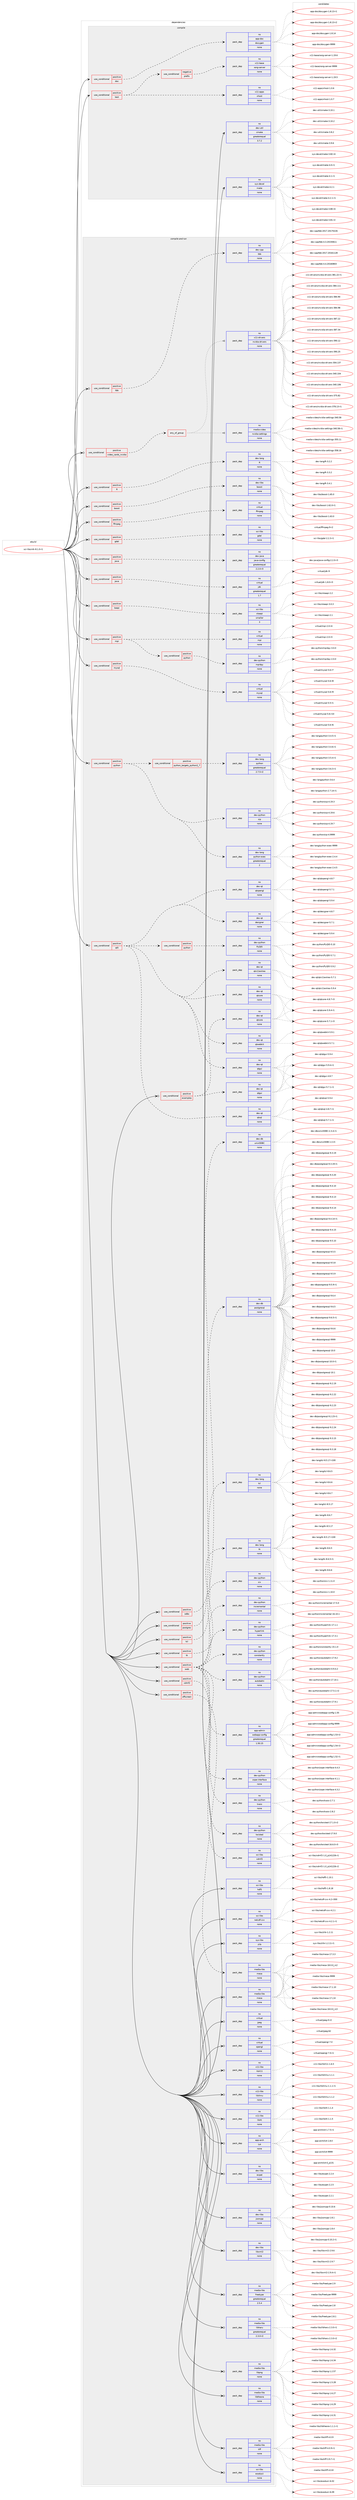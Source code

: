 digraph prolog {

# *************
# Graph options
# *************

newrank=true;
concentrate=true;
compound=true;
graph [rankdir=LR,fontname=Helvetica,fontsize=10,ranksep=1.5];#, ranksep=2.5, nodesep=0.2];
edge  [arrowhead=vee];
node  [fontname=Helvetica,fontsize=10];

# **********
# The ebuild
# **********

subgraph cluster_leftcol {
color=gray;
rank=same;
label=<<i>ebuild</i>>;
id [label="sci-libs/vtk-8.1.0-r1", color=red, width=4, href="../sci-libs/vtk-8.1.0-r1.svg"];
}

# ****************
# The dependencies
# ****************

subgraph cluster_midcol {
color=gray;
label=<<i>dependencies</i>>;
subgraph cluster_compile {
fillcolor="#eeeeee";
style=filled;
label=<<i>compile</i>>;
subgraph cond203 {
dependency753 [label=<<TABLE BORDER="0" CELLBORDER="1" CELLSPACING="0" CELLPADDING="4"><TR><TD ROWSPAN="3" CELLPADDING="10">use_conditional</TD></TR><TR><TD>positive</TD></TR><TR><TD>doc</TD></TR></TABLE>>, shape=none, color=red];
subgraph pack534 {
dependency754 [label=<<TABLE BORDER="0" CELLBORDER="1" CELLSPACING="0" CELLPADDING="4" WIDTH="220"><TR><TD ROWSPAN="6" CELLPADDING="30">pack_dep</TD></TR><TR><TD WIDTH="110">no</TD></TR><TR><TD>app-doc</TD></TR><TR><TD>doxygen</TD></TR><TR><TD>none</TD></TR><TR><TD></TD></TR></TABLE>>, shape=none, color=blue];
}
dependency753:e -> dependency754:w [weight=20,style="dashed",arrowhead="vee"];
}
id:e -> dependency753:w [weight=20,style="solid",arrowhead="vee"];
subgraph cond204 {
dependency755 [label=<<TABLE BORDER="0" CELLBORDER="1" CELLSPACING="0" CELLPADDING="4"><TR><TD ROWSPAN="3" CELLPADDING="10">use_conditional</TD></TR><TR><TD>positive</TD></TR><TR><TD>test</TD></TR></TABLE>>, shape=none, color=red];
subgraph cond205 {
dependency756 [label=<<TABLE BORDER="0" CELLBORDER="1" CELLSPACING="0" CELLPADDING="4"><TR><TD ROWSPAN="3" CELLPADDING="10">use_conditional</TD></TR><TR><TD>negative</TD></TR><TR><TD>prefix</TD></TR></TABLE>>, shape=none, color=red];
subgraph pack535 {
dependency757 [label=<<TABLE BORDER="0" CELLBORDER="1" CELLSPACING="0" CELLPADDING="4" WIDTH="220"><TR><TD ROWSPAN="6" CELLPADDING="30">pack_dep</TD></TR><TR><TD WIDTH="110">no</TD></TR><TR><TD>x11-base</TD></TR><TR><TD>xorg-server</TD></TR><TR><TD>none</TD></TR><TR><TD></TD></TR></TABLE>>, shape=none, color=blue];
}
dependency756:e -> dependency757:w [weight=20,style="dashed",arrowhead="vee"];
}
dependency755:e -> dependency756:w [weight=20,style="dashed",arrowhead="vee"];
subgraph pack536 {
dependency758 [label=<<TABLE BORDER="0" CELLBORDER="1" CELLSPACING="0" CELLPADDING="4" WIDTH="220"><TR><TD ROWSPAN="6" CELLPADDING="30">pack_dep</TD></TR><TR><TD WIDTH="110">no</TD></TR><TR><TD>x11-apps</TD></TR><TR><TD>xhost</TD></TR><TR><TD>none</TD></TR><TR><TD></TD></TR></TABLE>>, shape=none, color=blue];
}
dependency755:e -> dependency758:w [weight=20,style="dashed",arrowhead="vee"];
}
id:e -> dependency755:w [weight=20,style="solid",arrowhead="vee"];
subgraph pack537 {
dependency759 [label=<<TABLE BORDER="0" CELLBORDER="1" CELLSPACING="0" CELLPADDING="4" WIDTH="220"><TR><TD ROWSPAN="6" CELLPADDING="30">pack_dep</TD></TR><TR><TD WIDTH="110">no</TD></TR><TR><TD>dev-util</TD></TR><TR><TD>cmake</TD></TR><TR><TD>greaterequal</TD></TR><TR><TD>3.7.2</TD></TR></TABLE>>, shape=none, color=blue];
}
id:e -> dependency759:w [weight=20,style="solid",arrowhead="vee"];
subgraph pack538 {
dependency760 [label=<<TABLE BORDER="0" CELLBORDER="1" CELLSPACING="0" CELLPADDING="4" WIDTH="220"><TR><TD ROWSPAN="6" CELLPADDING="30">pack_dep</TD></TR><TR><TD WIDTH="110">no</TD></TR><TR><TD>sys-devel</TD></TR><TR><TD>make</TD></TR><TR><TD>none</TD></TR><TR><TD></TD></TR></TABLE>>, shape=none, color=blue];
}
id:e -> dependency760:w [weight=20,style="solid",arrowhead="vee"];
}
subgraph cluster_compileandrun {
fillcolor="#eeeeee";
style=filled;
label=<<i>compile and run</i>>;
subgraph cond206 {
dependency761 [label=<<TABLE BORDER="0" CELLBORDER="1" CELLSPACING="0" CELLPADDING="4"><TR><TD ROWSPAN="3" CELLPADDING="10">use_conditional</TD></TR><TR><TD>positive</TD></TR><TR><TD>R</TD></TR></TABLE>>, shape=none, color=red];
subgraph pack539 {
dependency762 [label=<<TABLE BORDER="0" CELLBORDER="1" CELLSPACING="0" CELLPADDING="4" WIDTH="220"><TR><TD ROWSPAN="6" CELLPADDING="30">pack_dep</TD></TR><TR><TD WIDTH="110">no</TD></TR><TR><TD>dev-lang</TD></TR><TR><TD>R</TD></TR><TR><TD>none</TD></TR><TR><TD></TD></TR></TABLE>>, shape=none, color=blue];
}
dependency761:e -> dependency762:w [weight=20,style="dashed",arrowhead="vee"];
}
id:e -> dependency761:w [weight=20,style="solid",arrowhead="odotvee"];
subgraph cond207 {
dependency763 [label=<<TABLE BORDER="0" CELLBORDER="1" CELLSPACING="0" CELLPADDING="4"><TR><TD ROWSPAN="3" CELLPADDING="10">use_conditional</TD></TR><TR><TD>positive</TD></TR><TR><TD>boost</TD></TR></TABLE>>, shape=none, color=red];
subgraph pack540 {
dependency764 [label=<<TABLE BORDER="0" CELLBORDER="1" CELLSPACING="0" CELLPADDING="4" WIDTH="220"><TR><TD ROWSPAN="6" CELLPADDING="30">pack_dep</TD></TR><TR><TD WIDTH="110">no</TD></TR><TR><TD>dev-libs</TD></TR><TR><TD>boost</TD></TR><TR><TD>none</TD></TR><TR><TD></TD></TR></TABLE>>, shape=none, color=blue];
}
dependency763:e -> dependency764:w [weight=20,style="dashed",arrowhead="vee"];
}
id:e -> dependency763:w [weight=20,style="solid",arrowhead="odotvee"];
subgraph cond208 {
dependency765 [label=<<TABLE BORDER="0" CELLBORDER="1" CELLSPACING="0" CELLPADDING="4"><TR><TD ROWSPAN="3" CELLPADDING="10">use_conditional</TD></TR><TR><TD>positive</TD></TR><TR><TD>examples</TD></TR></TABLE>>, shape=none, color=red];
subgraph pack541 {
dependency766 [label=<<TABLE BORDER="0" CELLBORDER="1" CELLSPACING="0" CELLPADDING="4" WIDTH="220"><TR><TD ROWSPAN="6" CELLPADDING="30">pack_dep</TD></TR><TR><TD WIDTH="110">no</TD></TR><TR><TD>dev-qt</TD></TR><TR><TD>qtcore</TD></TR><TR><TD>none</TD></TR><TR><TD></TD></TR></TABLE>>, shape=none, color=blue];
}
dependency765:e -> dependency766:w [weight=20,style="dashed",arrowhead="vee"];
subgraph pack542 {
dependency767 [label=<<TABLE BORDER="0" CELLBORDER="1" CELLSPACING="0" CELLPADDING="4" WIDTH="220"><TR><TD ROWSPAN="6" CELLPADDING="30">pack_dep</TD></TR><TR><TD WIDTH="110">no</TD></TR><TR><TD>dev-qt</TD></TR><TR><TD>qtgui</TD></TR><TR><TD>none</TD></TR><TR><TD></TD></TR></TABLE>>, shape=none, color=blue];
}
dependency765:e -> dependency767:w [weight=20,style="dashed",arrowhead="vee"];
}
id:e -> dependency765:w [weight=20,style="solid",arrowhead="odotvee"];
subgraph cond209 {
dependency768 [label=<<TABLE BORDER="0" CELLBORDER="1" CELLSPACING="0" CELLPADDING="4"><TR><TD ROWSPAN="3" CELLPADDING="10">use_conditional</TD></TR><TR><TD>positive</TD></TR><TR><TD>ffmpeg</TD></TR></TABLE>>, shape=none, color=red];
subgraph pack543 {
dependency769 [label=<<TABLE BORDER="0" CELLBORDER="1" CELLSPACING="0" CELLPADDING="4" WIDTH="220"><TR><TD ROWSPAN="6" CELLPADDING="30">pack_dep</TD></TR><TR><TD WIDTH="110">no</TD></TR><TR><TD>virtual</TD></TR><TR><TD>ffmpeg</TD></TR><TR><TD>none</TD></TR><TR><TD></TD></TR></TABLE>>, shape=none, color=blue];
}
dependency768:e -> dependency769:w [weight=20,style="dashed",arrowhead="vee"];
}
id:e -> dependency768:w [weight=20,style="solid",arrowhead="odotvee"];
subgraph cond210 {
dependency770 [label=<<TABLE BORDER="0" CELLBORDER="1" CELLSPACING="0" CELLPADDING="4"><TR><TD ROWSPAN="3" CELLPADDING="10">use_conditional</TD></TR><TR><TD>positive</TD></TR><TR><TD>gdal</TD></TR></TABLE>>, shape=none, color=red];
subgraph pack544 {
dependency771 [label=<<TABLE BORDER="0" CELLBORDER="1" CELLSPACING="0" CELLPADDING="4" WIDTH="220"><TR><TD ROWSPAN="6" CELLPADDING="30">pack_dep</TD></TR><TR><TD WIDTH="110">no</TD></TR><TR><TD>sci-libs</TD></TR><TR><TD>gdal</TD></TR><TR><TD>none</TD></TR><TR><TD></TD></TR></TABLE>>, shape=none, color=blue];
}
dependency770:e -> dependency771:w [weight=20,style="dashed",arrowhead="vee"];
}
id:e -> dependency770:w [weight=20,style="solid",arrowhead="odotvee"];
subgraph cond211 {
dependency772 [label=<<TABLE BORDER="0" CELLBORDER="1" CELLSPACING="0" CELLPADDING="4"><TR><TD ROWSPAN="3" CELLPADDING="10">use_conditional</TD></TR><TR><TD>positive</TD></TR><TR><TD>java</TD></TR></TABLE>>, shape=none, color=red];
subgraph pack545 {
dependency773 [label=<<TABLE BORDER="0" CELLBORDER="1" CELLSPACING="0" CELLPADDING="4" WIDTH="220"><TR><TD ROWSPAN="6" CELLPADDING="30">pack_dep</TD></TR><TR><TD WIDTH="110">no</TD></TR><TR><TD>dev-java</TD></TR><TR><TD>java-config</TD></TR><TR><TD>greaterequal</TD></TR><TR><TD>2.2.0-r3</TD></TR></TABLE>>, shape=none, color=blue];
}
dependency772:e -> dependency773:w [weight=20,style="dashed",arrowhead="vee"];
}
id:e -> dependency772:w [weight=20,style="solid",arrowhead="odotvee"];
subgraph cond212 {
dependency774 [label=<<TABLE BORDER="0" CELLBORDER="1" CELLSPACING="0" CELLPADDING="4"><TR><TD ROWSPAN="3" CELLPADDING="10">use_conditional</TD></TR><TR><TD>positive</TD></TR><TR><TD>java</TD></TR></TABLE>>, shape=none, color=red];
subgraph pack546 {
dependency775 [label=<<TABLE BORDER="0" CELLBORDER="1" CELLSPACING="0" CELLPADDING="4" WIDTH="220"><TR><TD ROWSPAN="6" CELLPADDING="30">pack_dep</TD></TR><TR><TD WIDTH="110">no</TD></TR><TR><TD>virtual</TD></TR><TR><TD>jdk</TD></TR><TR><TD>greaterequal</TD></TR><TR><TD>1.7</TD></TR></TABLE>>, shape=none, color=blue];
}
dependency774:e -> dependency775:w [weight=20,style="dashed",arrowhead="vee"];
}
id:e -> dependency774:w [weight=20,style="solid",arrowhead="odotvee"];
subgraph cond213 {
dependency776 [label=<<TABLE BORDER="0" CELLBORDER="1" CELLSPACING="0" CELLPADDING="4"><TR><TD ROWSPAN="3" CELLPADDING="10">use_conditional</TD></TR><TR><TD>positive</TD></TR><TR><TD>kaapi</TD></TR></TABLE>>, shape=none, color=red];
subgraph pack547 {
dependency777 [label=<<TABLE BORDER="0" CELLBORDER="1" CELLSPACING="0" CELLPADDING="4" WIDTH="220"><TR><TD ROWSPAN="6" CELLPADDING="30">pack_dep</TD></TR><TR><TD WIDTH="110">no</TD></TR><TR><TD>sci-libs</TD></TR><TR><TD>xkaapi</TD></TR><TR><TD>smaller</TD></TR><TR><TD>3</TD></TR></TABLE>>, shape=none, color=blue];
}
dependency776:e -> dependency777:w [weight=20,style="dashed",arrowhead="vee"];
}
id:e -> dependency776:w [weight=20,style="solid",arrowhead="odotvee"];
subgraph cond214 {
dependency778 [label=<<TABLE BORDER="0" CELLBORDER="1" CELLSPACING="0" CELLPADDING="4"><TR><TD ROWSPAN="3" CELLPADDING="10">use_conditional</TD></TR><TR><TD>positive</TD></TR><TR><TD>mpi</TD></TR></TABLE>>, shape=none, color=red];
subgraph pack548 {
dependency779 [label=<<TABLE BORDER="0" CELLBORDER="1" CELLSPACING="0" CELLPADDING="4" WIDTH="220"><TR><TD ROWSPAN="6" CELLPADDING="30">pack_dep</TD></TR><TR><TD WIDTH="110">no</TD></TR><TR><TD>virtual</TD></TR><TR><TD>mpi</TD></TR><TR><TD>none</TD></TR><TR><TD></TD></TR></TABLE>>, shape=none, color=blue];
}
dependency778:e -> dependency779:w [weight=20,style="dashed",arrowhead="vee"];
subgraph cond215 {
dependency780 [label=<<TABLE BORDER="0" CELLBORDER="1" CELLSPACING="0" CELLPADDING="4"><TR><TD ROWSPAN="3" CELLPADDING="10">use_conditional</TD></TR><TR><TD>positive</TD></TR><TR><TD>python</TD></TR></TABLE>>, shape=none, color=red];
subgraph pack549 {
dependency781 [label=<<TABLE BORDER="0" CELLBORDER="1" CELLSPACING="0" CELLPADDING="4" WIDTH="220"><TR><TD ROWSPAN="6" CELLPADDING="30">pack_dep</TD></TR><TR><TD WIDTH="110">no</TD></TR><TR><TD>dev-python</TD></TR><TR><TD>mpi4py</TD></TR><TR><TD>none</TD></TR><TR><TD></TD></TR></TABLE>>, shape=none, color=blue];
}
dependency780:e -> dependency781:w [weight=20,style="dashed",arrowhead="vee"];
}
dependency778:e -> dependency780:w [weight=20,style="dashed",arrowhead="vee"];
}
id:e -> dependency778:w [weight=20,style="solid",arrowhead="odotvee"];
subgraph cond216 {
dependency782 [label=<<TABLE BORDER="0" CELLBORDER="1" CELLSPACING="0" CELLPADDING="4"><TR><TD ROWSPAN="3" CELLPADDING="10">use_conditional</TD></TR><TR><TD>positive</TD></TR><TR><TD>mysql</TD></TR></TABLE>>, shape=none, color=red];
subgraph pack550 {
dependency783 [label=<<TABLE BORDER="0" CELLBORDER="1" CELLSPACING="0" CELLPADDING="4" WIDTH="220"><TR><TD ROWSPAN="6" CELLPADDING="30">pack_dep</TD></TR><TR><TD WIDTH="110">no</TD></TR><TR><TD>virtual</TD></TR><TR><TD>mysql</TD></TR><TR><TD>none</TD></TR><TR><TD></TD></TR></TABLE>>, shape=none, color=blue];
}
dependency782:e -> dependency783:w [weight=20,style="dashed",arrowhead="vee"];
}
id:e -> dependency782:w [weight=20,style="solid",arrowhead="odotvee"];
subgraph cond217 {
dependency784 [label=<<TABLE BORDER="0" CELLBORDER="1" CELLSPACING="0" CELLPADDING="4"><TR><TD ROWSPAN="3" CELLPADDING="10">use_conditional</TD></TR><TR><TD>positive</TD></TR><TR><TD>odbc</TD></TR></TABLE>>, shape=none, color=red];
subgraph pack551 {
dependency785 [label=<<TABLE BORDER="0" CELLBORDER="1" CELLSPACING="0" CELLPADDING="4" WIDTH="220"><TR><TD ROWSPAN="6" CELLPADDING="30">pack_dep</TD></TR><TR><TD WIDTH="110">no</TD></TR><TR><TD>dev-db</TD></TR><TR><TD>unixODBC</TD></TR><TR><TD>none</TD></TR><TR><TD></TD></TR></TABLE>>, shape=none, color=blue];
}
dependency784:e -> dependency785:w [weight=20,style="dashed",arrowhead="vee"];
}
id:e -> dependency784:w [weight=20,style="solid",arrowhead="odotvee"];
subgraph cond218 {
dependency786 [label=<<TABLE BORDER="0" CELLBORDER="1" CELLSPACING="0" CELLPADDING="4"><TR><TD ROWSPAN="3" CELLPADDING="10">use_conditional</TD></TR><TR><TD>positive</TD></TR><TR><TD>offscreen</TD></TR></TABLE>>, shape=none, color=red];
subgraph pack552 {
dependency787 [label=<<TABLE BORDER="0" CELLBORDER="1" CELLSPACING="0" CELLPADDING="4" WIDTH="220"><TR><TD ROWSPAN="6" CELLPADDING="30">pack_dep</TD></TR><TR><TD WIDTH="110">no</TD></TR><TR><TD>media-libs</TD></TR><TR><TD>mesa</TD></TR><TR><TD>none</TD></TR><TR><TD></TD></TR></TABLE>>, shape=none, color=blue];
}
dependency786:e -> dependency787:w [weight=20,style="dashed",arrowhead="vee"];
}
id:e -> dependency786:w [weight=20,style="solid",arrowhead="odotvee"];
subgraph cond219 {
dependency788 [label=<<TABLE BORDER="0" CELLBORDER="1" CELLSPACING="0" CELLPADDING="4"><TR><TD ROWSPAN="3" CELLPADDING="10">use_conditional</TD></TR><TR><TD>positive</TD></TR><TR><TD>postgres</TD></TR></TABLE>>, shape=none, color=red];
subgraph pack553 {
dependency789 [label=<<TABLE BORDER="0" CELLBORDER="1" CELLSPACING="0" CELLPADDING="4" WIDTH="220"><TR><TD ROWSPAN="6" CELLPADDING="30">pack_dep</TD></TR><TR><TD WIDTH="110">no</TD></TR><TR><TD>dev-db</TD></TR><TR><TD>postgresql</TD></TR><TR><TD>none</TD></TR><TR><TD></TD></TR></TABLE>>, shape=none, color=blue];
}
dependency788:e -> dependency789:w [weight=20,style="dashed",arrowhead="vee"];
}
id:e -> dependency788:w [weight=20,style="solid",arrowhead="odotvee"];
subgraph cond220 {
dependency790 [label=<<TABLE BORDER="0" CELLBORDER="1" CELLSPACING="0" CELLPADDING="4"><TR><TD ROWSPAN="3" CELLPADDING="10">use_conditional</TD></TR><TR><TD>positive</TD></TR><TR><TD>python</TD></TR></TABLE>>, shape=none, color=red];
subgraph cond221 {
dependency791 [label=<<TABLE BORDER="0" CELLBORDER="1" CELLSPACING="0" CELLPADDING="4"><TR><TD ROWSPAN="3" CELLPADDING="10">use_conditional</TD></TR><TR><TD>positive</TD></TR><TR><TD>python_targets_python2_7</TD></TR></TABLE>>, shape=none, color=red];
subgraph pack554 {
dependency792 [label=<<TABLE BORDER="0" CELLBORDER="1" CELLSPACING="0" CELLPADDING="4" WIDTH="220"><TR><TD ROWSPAN="6" CELLPADDING="30">pack_dep</TD></TR><TR><TD WIDTH="110">no</TD></TR><TR><TD>dev-lang</TD></TR><TR><TD>python</TD></TR><TR><TD>greaterequal</TD></TR><TR><TD>2.7.5-r2</TD></TR></TABLE>>, shape=none, color=blue];
}
dependency791:e -> dependency792:w [weight=20,style="dashed",arrowhead="vee"];
}
dependency790:e -> dependency791:w [weight=20,style="dashed",arrowhead="vee"];
subgraph pack555 {
dependency793 [label=<<TABLE BORDER="0" CELLBORDER="1" CELLSPACING="0" CELLPADDING="4" WIDTH="220"><TR><TD ROWSPAN="6" CELLPADDING="30">pack_dep</TD></TR><TR><TD WIDTH="110">no</TD></TR><TR><TD>dev-lang</TD></TR><TR><TD>python-exec</TD></TR><TR><TD>greaterequal</TD></TR><TR><TD>2</TD></TR></TABLE>>, shape=none, color=blue];
}
dependency790:e -> dependency793:w [weight=20,style="dashed",arrowhead="vee"];
subgraph pack556 {
dependency794 [label=<<TABLE BORDER="0" CELLBORDER="1" CELLSPACING="0" CELLPADDING="4" WIDTH="220"><TR><TD ROWSPAN="6" CELLPADDING="30">pack_dep</TD></TR><TR><TD WIDTH="110">no</TD></TR><TR><TD>dev-python</TD></TR><TR><TD>sip</TD></TR><TR><TD>none</TD></TR><TR><TD></TD></TR></TABLE>>, shape=none, color=blue];
}
dependency790:e -> dependency794:w [weight=20,style="dashed",arrowhead="vee"];
}
id:e -> dependency790:w [weight=20,style="solid",arrowhead="odotvee"];
subgraph cond222 {
dependency795 [label=<<TABLE BORDER="0" CELLBORDER="1" CELLSPACING="0" CELLPADDING="4"><TR><TD ROWSPAN="3" CELLPADDING="10">use_conditional</TD></TR><TR><TD>positive</TD></TR><TR><TD>qt5</TD></TR></TABLE>>, shape=none, color=red];
subgraph pack557 {
dependency796 [label=<<TABLE BORDER="0" CELLBORDER="1" CELLSPACING="0" CELLPADDING="4" WIDTH="220"><TR><TD ROWSPAN="6" CELLPADDING="30">pack_dep</TD></TR><TR><TD WIDTH="110">no</TD></TR><TR><TD>dev-qt</TD></TR><TR><TD>designer</TD></TR><TR><TD>none</TD></TR><TR><TD></TD></TR></TABLE>>, shape=none, color=blue];
}
dependency795:e -> dependency796:w [weight=20,style="dashed",arrowhead="vee"];
subgraph pack558 {
dependency797 [label=<<TABLE BORDER="0" CELLBORDER="1" CELLSPACING="0" CELLPADDING="4" WIDTH="220"><TR><TD ROWSPAN="6" CELLPADDING="30">pack_dep</TD></TR><TR><TD WIDTH="110">no</TD></TR><TR><TD>dev-qt</TD></TR><TR><TD>qtcore</TD></TR><TR><TD>none</TD></TR><TR><TD></TD></TR></TABLE>>, shape=none, color=blue];
}
dependency795:e -> dependency797:w [weight=20,style="dashed",arrowhead="vee"];
subgraph pack559 {
dependency798 [label=<<TABLE BORDER="0" CELLBORDER="1" CELLSPACING="0" CELLPADDING="4" WIDTH="220"><TR><TD ROWSPAN="6" CELLPADDING="30">pack_dep</TD></TR><TR><TD WIDTH="110">no</TD></TR><TR><TD>dev-qt</TD></TR><TR><TD>qtgui</TD></TR><TR><TD>none</TD></TR><TR><TD></TD></TR></TABLE>>, shape=none, color=blue];
}
dependency795:e -> dependency798:w [weight=20,style="dashed",arrowhead="vee"];
subgraph pack560 {
dependency799 [label=<<TABLE BORDER="0" CELLBORDER="1" CELLSPACING="0" CELLPADDING="4" WIDTH="220"><TR><TD ROWSPAN="6" CELLPADDING="30">pack_dep</TD></TR><TR><TD WIDTH="110">no</TD></TR><TR><TD>dev-qt</TD></TR><TR><TD>qtopengl</TD></TR><TR><TD>none</TD></TR><TR><TD></TD></TR></TABLE>>, shape=none, color=blue];
}
dependency795:e -> dependency799:w [weight=20,style="dashed",arrowhead="vee"];
subgraph pack561 {
dependency800 [label=<<TABLE BORDER="0" CELLBORDER="1" CELLSPACING="0" CELLPADDING="4" WIDTH="220"><TR><TD ROWSPAN="6" CELLPADDING="30">pack_dep</TD></TR><TR><TD WIDTH="110">no</TD></TR><TR><TD>dev-qt</TD></TR><TR><TD>qtsql</TD></TR><TR><TD>none</TD></TR><TR><TD></TD></TR></TABLE>>, shape=none, color=blue];
}
dependency795:e -> dependency800:w [weight=20,style="dashed",arrowhead="vee"];
subgraph pack562 {
dependency801 [label=<<TABLE BORDER="0" CELLBORDER="1" CELLSPACING="0" CELLPADDING="4" WIDTH="220"><TR><TD ROWSPAN="6" CELLPADDING="30">pack_dep</TD></TR><TR><TD WIDTH="110">no</TD></TR><TR><TD>dev-qt</TD></TR><TR><TD>qtwebkit</TD></TR><TR><TD>none</TD></TR><TR><TD></TD></TR></TABLE>>, shape=none, color=blue];
}
dependency795:e -> dependency801:w [weight=20,style="dashed",arrowhead="vee"];
subgraph pack563 {
dependency802 [label=<<TABLE BORDER="0" CELLBORDER="1" CELLSPACING="0" CELLPADDING="4" WIDTH="220"><TR><TD ROWSPAN="6" CELLPADDING="30">pack_dep</TD></TR><TR><TD WIDTH="110">no</TD></TR><TR><TD>dev-qt</TD></TR><TR><TD>qtx11extras</TD></TR><TR><TD>none</TD></TR><TR><TD></TD></TR></TABLE>>, shape=none, color=blue];
}
dependency795:e -> dependency802:w [weight=20,style="dashed",arrowhead="vee"];
subgraph cond223 {
dependency803 [label=<<TABLE BORDER="0" CELLBORDER="1" CELLSPACING="0" CELLPADDING="4"><TR><TD ROWSPAN="3" CELLPADDING="10">use_conditional</TD></TR><TR><TD>positive</TD></TR><TR><TD>python</TD></TR></TABLE>>, shape=none, color=red];
subgraph pack564 {
dependency804 [label=<<TABLE BORDER="0" CELLBORDER="1" CELLSPACING="0" CELLPADDING="4" WIDTH="220"><TR><TD ROWSPAN="6" CELLPADDING="30">pack_dep</TD></TR><TR><TD WIDTH="110">no</TD></TR><TR><TD>dev-python</TD></TR><TR><TD>PyQt5</TD></TR><TR><TD>none</TD></TR><TR><TD></TD></TR></TABLE>>, shape=none, color=blue];
}
dependency803:e -> dependency804:w [weight=20,style="dashed",arrowhead="vee"];
}
dependency795:e -> dependency803:w [weight=20,style="dashed",arrowhead="vee"];
}
id:e -> dependency795:w [weight=20,style="solid",arrowhead="odotvee"];
subgraph cond224 {
dependency805 [label=<<TABLE BORDER="0" CELLBORDER="1" CELLSPACING="0" CELLPADDING="4"><TR><TD ROWSPAN="3" CELLPADDING="10">use_conditional</TD></TR><TR><TD>positive</TD></TR><TR><TD>tbb</TD></TR></TABLE>>, shape=none, color=red];
subgraph pack565 {
dependency806 [label=<<TABLE BORDER="0" CELLBORDER="1" CELLSPACING="0" CELLPADDING="4" WIDTH="220"><TR><TD ROWSPAN="6" CELLPADDING="30">pack_dep</TD></TR><TR><TD WIDTH="110">no</TD></TR><TR><TD>dev-cpp</TD></TR><TR><TD>tbb</TD></TR><TR><TD>none</TD></TR><TR><TD></TD></TR></TABLE>>, shape=none, color=blue];
}
dependency805:e -> dependency806:w [weight=20,style="dashed",arrowhead="vee"];
}
id:e -> dependency805:w [weight=20,style="solid",arrowhead="odotvee"];
subgraph cond225 {
dependency807 [label=<<TABLE BORDER="0" CELLBORDER="1" CELLSPACING="0" CELLPADDING="4"><TR><TD ROWSPAN="3" CELLPADDING="10">use_conditional</TD></TR><TR><TD>positive</TD></TR><TR><TD>tcl</TD></TR></TABLE>>, shape=none, color=red];
subgraph pack566 {
dependency808 [label=<<TABLE BORDER="0" CELLBORDER="1" CELLSPACING="0" CELLPADDING="4" WIDTH="220"><TR><TD ROWSPAN="6" CELLPADDING="30">pack_dep</TD></TR><TR><TD WIDTH="110">no</TD></TR><TR><TD>dev-lang</TD></TR><TR><TD>tcl</TD></TR><TR><TD>none</TD></TR><TR><TD></TD></TR></TABLE>>, shape=none, color=blue];
}
dependency807:e -> dependency808:w [weight=20,style="dashed",arrowhead="vee"];
}
id:e -> dependency807:w [weight=20,style="solid",arrowhead="odotvee"];
subgraph cond226 {
dependency809 [label=<<TABLE BORDER="0" CELLBORDER="1" CELLSPACING="0" CELLPADDING="4"><TR><TD ROWSPAN="3" CELLPADDING="10">use_conditional</TD></TR><TR><TD>positive</TD></TR><TR><TD>tk</TD></TR></TABLE>>, shape=none, color=red];
subgraph pack567 {
dependency810 [label=<<TABLE BORDER="0" CELLBORDER="1" CELLSPACING="0" CELLPADDING="4" WIDTH="220"><TR><TD ROWSPAN="6" CELLPADDING="30">pack_dep</TD></TR><TR><TD WIDTH="110">no</TD></TR><TR><TD>dev-lang</TD></TR><TR><TD>tk</TD></TR><TR><TD>none</TD></TR><TR><TD></TD></TR></TABLE>>, shape=none, color=blue];
}
dependency809:e -> dependency810:w [weight=20,style="dashed",arrowhead="vee"];
}
id:e -> dependency809:w [weight=20,style="solid",arrowhead="odotvee"];
subgraph cond227 {
dependency811 [label=<<TABLE BORDER="0" CELLBORDER="1" CELLSPACING="0" CELLPADDING="4"><TR><TD ROWSPAN="3" CELLPADDING="10">use_conditional</TD></TR><TR><TD>positive</TD></TR><TR><TD>video_cards_nvidia</TD></TR></TABLE>>, shape=none, color=red];
subgraph any18 {
dependency812 [label=<<TABLE BORDER="0" CELLBORDER="1" CELLSPACING="0" CELLPADDING="4"><TR><TD CELLPADDING="10">any_of_group</TD></TR></TABLE>>, shape=none, color=red];subgraph pack568 {
dependency813 [label=<<TABLE BORDER="0" CELLBORDER="1" CELLSPACING="0" CELLPADDING="4" WIDTH="220"><TR><TD ROWSPAN="6" CELLPADDING="30">pack_dep</TD></TR><TR><TD WIDTH="110">no</TD></TR><TR><TD>x11-drivers</TD></TR><TR><TD>nvidia-drivers</TD></TR><TR><TD>none</TD></TR><TR><TD></TD></TR></TABLE>>, shape=none, color=blue];
}
dependency812:e -> dependency813:w [weight=20,style="dotted",arrowhead="oinv"];
subgraph pack569 {
dependency814 [label=<<TABLE BORDER="0" CELLBORDER="1" CELLSPACING="0" CELLPADDING="4" WIDTH="220"><TR><TD ROWSPAN="6" CELLPADDING="30">pack_dep</TD></TR><TR><TD WIDTH="110">no</TD></TR><TR><TD>media-video</TD></TR><TR><TD>nvidia-settings</TD></TR><TR><TD>none</TD></TR><TR><TD></TD></TR></TABLE>>, shape=none, color=blue];
}
dependency812:e -> dependency814:w [weight=20,style="dotted",arrowhead="oinv"];
}
dependency811:e -> dependency812:w [weight=20,style="dashed",arrowhead="vee"];
}
id:e -> dependency811:w [weight=20,style="solid",arrowhead="odotvee"];
subgraph cond228 {
dependency815 [label=<<TABLE BORDER="0" CELLBORDER="1" CELLSPACING="0" CELLPADDING="4"><TR><TD ROWSPAN="3" CELLPADDING="10">use_conditional</TD></TR><TR><TD>positive</TD></TR><TR><TD>web</TD></TR></TABLE>>, shape=none, color=red];
subgraph pack570 {
dependency816 [label=<<TABLE BORDER="0" CELLBORDER="1" CELLSPACING="0" CELLPADDING="4" WIDTH="220"><TR><TD ROWSPAN="6" CELLPADDING="30">pack_dep</TD></TR><TR><TD WIDTH="110">no</TD></TR><TR><TD>app-admin</TD></TR><TR><TD>webapp-config</TD></TR><TR><TD>greaterequal</TD></TR><TR><TD>1.50.15</TD></TR></TABLE>>, shape=none, color=blue];
}
dependency815:e -> dependency816:w [weight=20,style="dashed",arrowhead="vee"];
subgraph pack571 {
dependency817 [label=<<TABLE BORDER="0" CELLBORDER="1" CELLSPACING="0" CELLPADDING="4" WIDTH="220"><TR><TD ROWSPAN="6" CELLPADDING="30">pack_dep</TD></TR><TR><TD WIDTH="110">no</TD></TR><TR><TD>dev-python</TD></TR><TR><TD>autobahn</TD></TR><TR><TD>none</TD></TR><TR><TD></TD></TR></TABLE>>, shape=none, color=blue];
}
dependency815:e -> dependency817:w [weight=20,style="dashed",arrowhead="vee"];
subgraph pack572 {
dependency818 [label=<<TABLE BORDER="0" CELLBORDER="1" CELLSPACING="0" CELLPADDING="4" WIDTH="220"><TR><TD ROWSPAN="6" CELLPADDING="30">pack_dep</TD></TR><TR><TD WIDTH="110">no</TD></TR><TR><TD>dev-python</TD></TR><TR><TD>constantly</TD></TR><TR><TD>none</TD></TR><TR><TD></TD></TR></TABLE>>, shape=none, color=blue];
}
dependency815:e -> dependency818:w [weight=20,style="dashed",arrowhead="vee"];
subgraph pack573 {
dependency819 [label=<<TABLE BORDER="0" CELLBORDER="1" CELLSPACING="0" CELLPADDING="4" WIDTH="220"><TR><TD ROWSPAN="6" CELLPADDING="30">pack_dep</TD></TR><TR><TD WIDTH="110">no</TD></TR><TR><TD>dev-python</TD></TR><TR><TD>hyperlink</TD></TR><TR><TD>none</TD></TR><TR><TD></TD></TR></TABLE>>, shape=none, color=blue];
}
dependency815:e -> dependency819:w [weight=20,style="dashed",arrowhead="vee"];
subgraph pack574 {
dependency820 [label=<<TABLE BORDER="0" CELLBORDER="1" CELLSPACING="0" CELLPADDING="4" WIDTH="220"><TR><TD ROWSPAN="6" CELLPADDING="30">pack_dep</TD></TR><TR><TD WIDTH="110">no</TD></TR><TR><TD>dev-python</TD></TR><TR><TD>incremental</TD></TR><TR><TD>none</TD></TR><TR><TD></TD></TR></TABLE>>, shape=none, color=blue];
}
dependency815:e -> dependency820:w [weight=20,style="dashed",arrowhead="vee"];
subgraph pack575 {
dependency821 [label=<<TABLE BORDER="0" CELLBORDER="1" CELLSPACING="0" CELLPADDING="4" WIDTH="220"><TR><TD ROWSPAN="6" CELLPADDING="30">pack_dep</TD></TR><TR><TD WIDTH="110">no</TD></TR><TR><TD>dev-python</TD></TR><TR><TD>six</TD></TR><TR><TD>none</TD></TR><TR><TD></TD></TR></TABLE>>, shape=none, color=blue];
}
dependency815:e -> dependency821:w [weight=20,style="dashed",arrowhead="vee"];
subgraph pack576 {
dependency822 [label=<<TABLE BORDER="0" CELLBORDER="1" CELLSPACING="0" CELLPADDING="4" WIDTH="220"><TR><TD ROWSPAN="6" CELLPADDING="30">pack_dep</TD></TR><TR><TD WIDTH="110">no</TD></TR><TR><TD>dev-python</TD></TR><TR><TD>twisted</TD></TR><TR><TD>none</TD></TR><TR><TD></TD></TR></TABLE>>, shape=none, color=blue];
}
dependency815:e -> dependency822:w [weight=20,style="dashed",arrowhead="vee"];
subgraph pack577 {
dependency823 [label=<<TABLE BORDER="0" CELLBORDER="1" CELLSPACING="0" CELLPADDING="4" WIDTH="220"><TR><TD ROWSPAN="6" CELLPADDING="30">pack_dep</TD></TR><TR><TD WIDTH="110">no</TD></TR><TR><TD>dev-python</TD></TR><TR><TD>txaio</TD></TR><TR><TD>none</TD></TR><TR><TD></TD></TR></TABLE>>, shape=none, color=blue];
}
dependency815:e -> dependency823:w [weight=20,style="dashed",arrowhead="vee"];
subgraph pack578 {
dependency824 [label=<<TABLE BORDER="0" CELLBORDER="1" CELLSPACING="0" CELLPADDING="4" WIDTH="220"><TR><TD ROWSPAN="6" CELLPADDING="30">pack_dep</TD></TR><TR><TD WIDTH="110">no</TD></TR><TR><TD>dev-python</TD></TR><TR><TD>zope-interface</TD></TR><TR><TD>none</TD></TR><TR><TD></TD></TR></TABLE>>, shape=none, color=blue];
}
dependency815:e -> dependency824:w [weight=20,style="dashed",arrowhead="vee"];
}
id:e -> dependency815:w [weight=20,style="solid",arrowhead="odotvee"];
subgraph cond229 {
dependency825 [label=<<TABLE BORDER="0" CELLBORDER="1" CELLSPACING="0" CELLPADDING="4"><TR><TD ROWSPAN="3" CELLPADDING="10">use_conditional</TD></TR><TR><TD>positive</TD></TR><TR><TD>xdmf2</TD></TR></TABLE>>, shape=none, color=red];
subgraph pack579 {
dependency826 [label=<<TABLE BORDER="0" CELLBORDER="1" CELLSPACING="0" CELLPADDING="4" WIDTH="220"><TR><TD ROWSPAN="6" CELLPADDING="30">pack_dep</TD></TR><TR><TD WIDTH="110">no</TD></TR><TR><TD>sci-libs</TD></TR><TR><TD>xdmf2</TD></TR><TR><TD>none</TD></TR><TR><TD></TD></TR></TABLE>>, shape=none, color=blue];
}
dependency825:e -> dependency826:w [weight=20,style="dashed",arrowhead="vee"];
}
id:e -> dependency825:w [weight=20,style="solid",arrowhead="odotvee"];
subgraph pack580 {
dependency827 [label=<<TABLE BORDER="0" CELLBORDER="1" CELLSPACING="0" CELLPADDING="4" WIDTH="220"><TR><TD ROWSPAN="6" CELLPADDING="30">pack_dep</TD></TR><TR><TD WIDTH="110">no</TD></TR><TR><TD>app-arch</TD></TR><TR><TD>lz4</TD></TR><TR><TD>none</TD></TR><TR><TD></TD></TR></TABLE>>, shape=none, color=blue];
}
id:e -> dependency827:w [weight=20,style="solid",arrowhead="odotvee"];
subgraph pack581 {
dependency828 [label=<<TABLE BORDER="0" CELLBORDER="1" CELLSPACING="0" CELLPADDING="4" WIDTH="220"><TR><TD ROWSPAN="6" CELLPADDING="30">pack_dep</TD></TR><TR><TD WIDTH="110">no</TD></TR><TR><TD>dev-libs</TD></TR><TR><TD>expat</TD></TR><TR><TD>none</TD></TR><TR><TD></TD></TR></TABLE>>, shape=none, color=blue];
}
id:e -> dependency828:w [weight=20,style="solid",arrowhead="odotvee"];
subgraph pack582 {
dependency829 [label=<<TABLE BORDER="0" CELLBORDER="1" CELLSPACING="0" CELLPADDING="4" WIDTH="220"><TR><TD ROWSPAN="6" CELLPADDING="30">pack_dep</TD></TR><TR><TD WIDTH="110">no</TD></TR><TR><TD>dev-libs</TD></TR><TR><TD>jsoncpp</TD></TR><TR><TD>none</TD></TR><TR><TD></TD></TR></TABLE>>, shape=none, color=blue];
}
id:e -> dependency829:w [weight=20,style="solid",arrowhead="odotvee"];
subgraph pack583 {
dependency830 [label=<<TABLE BORDER="0" CELLBORDER="1" CELLSPACING="0" CELLPADDING="4" WIDTH="220"><TR><TD ROWSPAN="6" CELLPADDING="30">pack_dep</TD></TR><TR><TD WIDTH="110">no</TD></TR><TR><TD>dev-libs</TD></TR><TR><TD>libxml2</TD></TR><TR><TD>none</TD></TR><TR><TD></TD></TR></TABLE>>, shape=none, color=blue];
}
id:e -> dependency830:w [weight=20,style="solid",arrowhead="odotvee"];
subgraph pack584 {
dependency831 [label=<<TABLE BORDER="0" CELLBORDER="1" CELLSPACING="0" CELLPADDING="4" WIDTH="220"><TR><TD ROWSPAN="6" CELLPADDING="30">pack_dep</TD></TR><TR><TD WIDTH="110">no</TD></TR><TR><TD>media-libs</TD></TR><TR><TD>freetype</TD></TR><TR><TD>greaterequal</TD></TR><TR><TD>2.5.4</TD></TR></TABLE>>, shape=none, color=blue];
}
id:e -> dependency831:w [weight=20,style="solid",arrowhead="odotvee"];
subgraph pack585 {
dependency832 [label=<<TABLE BORDER="0" CELLBORDER="1" CELLSPACING="0" CELLPADDING="4" WIDTH="220"><TR><TD ROWSPAN="6" CELLPADDING="30">pack_dep</TD></TR><TR><TD WIDTH="110">no</TD></TR><TR><TD>media-libs</TD></TR><TR><TD>libharu</TD></TR><TR><TD>greaterequal</TD></TR><TR><TD>2.3.0-r2</TD></TR></TABLE>>, shape=none, color=blue];
}
id:e -> dependency832:w [weight=20,style="solid",arrowhead="odotvee"];
subgraph pack586 {
dependency833 [label=<<TABLE BORDER="0" CELLBORDER="1" CELLSPACING="0" CELLPADDING="4" WIDTH="220"><TR><TD ROWSPAN="6" CELLPADDING="30">pack_dep</TD></TR><TR><TD WIDTH="110">no</TD></TR><TR><TD>media-libs</TD></TR><TR><TD>libpng</TD></TR><TR><TD>none</TD></TR><TR><TD></TD></TR></TABLE>>, shape=none, color=blue];
}
id:e -> dependency833:w [weight=20,style="solid",arrowhead="odotvee"];
subgraph pack587 {
dependency834 [label=<<TABLE BORDER="0" CELLBORDER="1" CELLSPACING="0" CELLPADDING="4" WIDTH="220"><TR><TD ROWSPAN="6" CELLPADDING="30">pack_dep</TD></TR><TR><TD WIDTH="110">no</TD></TR><TR><TD>media-libs</TD></TR><TR><TD>libtheora</TD></TR><TR><TD>none</TD></TR><TR><TD></TD></TR></TABLE>>, shape=none, color=blue];
}
id:e -> dependency834:w [weight=20,style="solid",arrowhead="odotvee"];
subgraph pack588 {
dependency835 [label=<<TABLE BORDER="0" CELLBORDER="1" CELLSPACING="0" CELLPADDING="4" WIDTH="220"><TR><TD ROWSPAN="6" CELLPADDING="30">pack_dep</TD></TR><TR><TD WIDTH="110">no</TD></TR><TR><TD>media-libs</TD></TR><TR><TD>mesa</TD></TR><TR><TD>none</TD></TR><TR><TD></TD></TR></TABLE>>, shape=none, color=blue];
}
id:e -> dependency835:w [weight=20,style="solid",arrowhead="odotvee"];
subgraph pack589 {
dependency836 [label=<<TABLE BORDER="0" CELLBORDER="1" CELLSPACING="0" CELLPADDING="4" WIDTH="220"><TR><TD ROWSPAN="6" CELLPADDING="30">pack_dep</TD></TR><TR><TD WIDTH="110">no</TD></TR><TR><TD>media-libs</TD></TR><TR><TD>tiff</TD></TR><TR><TD>none</TD></TR><TR><TD></TD></TR></TABLE>>, shape=none, color=blue];
}
id:e -> dependency836:w [weight=20,style="solid",arrowhead="odotvee"];
subgraph pack590 {
dependency837 [label=<<TABLE BORDER="0" CELLBORDER="1" CELLSPACING="0" CELLPADDING="4" WIDTH="220"><TR><TD ROWSPAN="6" CELLPADDING="30">pack_dep</TD></TR><TR><TD WIDTH="110">no</TD></TR><TR><TD>sci-libs</TD></TR><TR><TD>exodusii</TD></TR><TR><TD>none</TD></TR><TR><TD></TD></TR></TABLE>>, shape=none, color=blue];
}
id:e -> dependency837:w [weight=20,style="solid",arrowhead="odotvee"];
subgraph pack591 {
dependency838 [label=<<TABLE BORDER="0" CELLBORDER="1" CELLSPACING="0" CELLPADDING="4" WIDTH="220"><TR><TD ROWSPAN="6" CELLPADDING="30">pack_dep</TD></TR><TR><TD WIDTH="110">no</TD></TR><TR><TD>sci-libs</TD></TR><TR><TD>hdf5</TD></TR><TR><TD>none</TD></TR><TR><TD></TD></TR></TABLE>>, shape=none, color=blue];
}
id:e -> dependency838:w [weight=20,style="solid",arrowhead="odotvee"];
subgraph pack592 {
dependency839 [label=<<TABLE BORDER="0" CELLBORDER="1" CELLSPACING="0" CELLPADDING="4" WIDTH="220"><TR><TD ROWSPAN="6" CELLPADDING="30">pack_dep</TD></TR><TR><TD WIDTH="110">no</TD></TR><TR><TD>sci-libs</TD></TR><TR><TD>netcdf-cxx</TD></TR><TR><TD>none</TD></TR><TR><TD></TD></TR></TABLE>>, shape=none, color=blue];
}
id:e -> dependency839:w [weight=20,style="solid",arrowhead="odotvee"];
subgraph pack593 {
dependency840 [label=<<TABLE BORDER="0" CELLBORDER="1" CELLSPACING="0" CELLPADDING="4" WIDTH="220"><TR><TD ROWSPAN="6" CELLPADDING="30">pack_dep</TD></TR><TR><TD WIDTH="110">no</TD></TR><TR><TD>sys-libs</TD></TR><TR><TD>zlib</TD></TR><TR><TD>none</TD></TR><TR><TD></TD></TR></TABLE>>, shape=none, color=blue];
}
id:e -> dependency840:w [weight=20,style="solid",arrowhead="odotvee"];
subgraph pack594 {
dependency841 [label=<<TABLE BORDER="0" CELLBORDER="1" CELLSPACING="0" CELLPADDING="4" WIDTH="220"><TR><TD ROWSPAN="6" CELLPADDING="30">pack_dep</TD></TR><TR><TD WIDTH="110">no</TD></TR><TR><TD>virtual</TD></TR><TR><TD>jpeg</TD></TR><TR><TD>none</TD></TR><TR><TD></TD></TR></TABLE>>, shape=none, color=blue];
}
id:e -> dependency841:w [weight=20,style="solid",arrowhead="odotvee"];
subgraph pack595 {
dependency842 [label=<<TABLE BORDER="0" CELLBORDER="1" CELLSPACING="0" CELLPADDING="4" WIDTH="220"><TR><TD ROWSPAN="6" CELLPADDING="30">pack_dep</TD></TR><TR><TD WIDTH="110">no</TD></TR><TR><TD>virtual</TD></TR><TR><TD>opengl</TD></TR><TR><TD>none</TD></TR><TR><TD></TD></TR></TABLE>>, shape=none, color=blue];
}
id:e -> dependency842:w [weight=20,style="solid",arrowhead="odotvee"];
subgraph pack596 {
dependency843 [label=<<TABLE BORDER="0" CELLBORDER="1" CELLSPACING="0" CELLPADDING="4" WIDTH="220"><TR><TD ROWSPAN="6" CELLPADDING="30">pack_dep</TD></TR><TR><TD WIDTH="110">no</TD></TR><TR><TD>x11-libs</TD></TR><TR><TD>libX11</TD></TR><TR><TD>none</TD></TR><TR><TD></TD></TR></TABLE>>, shape=none, color=blue];
}
id:e -> dependency843:w [weight=20,style="solid",arrowhead="odotvee"];
subgraph pack597 {
dependency844 [label=<<TABLE BORDER="0" CELLBORDER="1" CELLSPACING="0" CELLPADDING="4" WIDTH="220"><TR><TD ROWSPAN="6" CELLPADDING="30">pack_dep</TD></TR><TR><TD WIDTH="110">no</TD></TR><TR><TD>x11-libs</TD></TR><TR><TD>libXmu</TD></TR><TR><TD>none</TD></TR><TR><TD></TD></TR></TABLE>>, shape=none, color=blue];
}
id:e -> dependency844:w [weight=20,style="solid",arrowhead="odotvee"];
subgraph pack598 {
dependency845 [label=<<TABLE BORDER="0" CELLBORDER="1" CELLSPACING="0" CELLPADDING="4" WIDTH="220"><TR><TD ROWSPAN="6" CELLPADDING="30">pack_dep</TD></TR><TR><TD WIDTH="110">no</TD></TR><TR><TD>x11-libs</TD></TR><TR><TD>libXt</TD></TR><TR><TD>none</TD></TR><TR><TD></TD></TR></TABLE>>, shape=none, color=blue];
}
id:e -> dependency845:w [weight=20,style="solid",arrowhead="odotvee"];
}
subgraph cluster_run {
fillcolor="#eeeeee";
style=filled;
label=<<i>run</i>>;
}
}

# **************
# The candidates
# **************

subgraph cluster_choices {
rank=same;
color=gray;
label=<<i>candidates</i>>;

subgraph choice534 {
color=black;
nodesep=1;
choice97112112451001119947100111120121103101110454946564649514511449 [label="app-doc/doxygen-1.8.13-r1", color=red, width=4,href="../app-doc/doxygen-1.8.13-r1.svg"];
choice97112112451001119947100111120121103101110454946564649514511450 [label="app-doc/doxygen-1.8.13-r2", color=red, width=4,href="../app-doc/doxygen-1.8.13-r2.svg"];
choice9711211245100111994710011112012110310111045494656464952 [label="app-doc/doxygen-1.8.14", color=red, width=4,href="../app-doc/doxygen-1.8.14.svg"];
choice971121124510011199471001111201211031011104557575757 [label="app-doc/doxygen-9999", color=red, width=4,href="../app-doc/doxygen-9999.svg"];
dependency754:e -> choice97112112451001119947100111120121103101110454946564649514511449:w [style=dotted,weight="100"];
dependency754:e -> choice97112112451001119947100111120121103101110454946564649514511450:w [style=dotted,weight="100"];
dependency754:e -> choice9711211245100111994710011112012110310111045494656464952:w [style=dotted,weight="100"];
dependency754:e -> choice971121124510011199471001111201211031011104557575757:w [style=dotted,weight="100"];
}
subgraph choice535 {
color=black;
nodesep=1;
choice1204949459897115101471201111141034511510111411810111445494649574653 [label="x11-base/xorg-server-1.19.5", color=red, width=4,href="../x11-base/xorg-server-1.19.5.svg"];
choice1204949459897115101471201111141034511510111411810111445494649574654 [label="x11-base/xorg-server-1.19.6", color=red, width=4,href="../x11-base/xorg-server-1.19.6.svg"];
choice120494945989711510147120111114103451151011141181011144557575757 [label="x11-base/xorg-server-9999", color=red, width=4,href="../x11-base/xorg-server-9999.svg"];
dependency757:e -> choice1204949459897115101471201111141034511510111411810111445494649574653:w [style=dotted,weight="100"];
dependency757:e -> choice1204949459897115101471201111141034511510111411810111445494649574654:w [style=dotted,weight="100"];
dependency757:e -> choice120494945989711510147120111114103451151011141181011144557575757:w [style=dotted,weight="100"];
}
subgraph choice536 {
color=black;
nodesep=1;
choice1204949459711211211547120104111115116454946484654 [label="x11-apps/xhost-1.0.6", color=red, width=4,href="../x11-apps/xhost-1.0.6.svg"];
choice1204949459711211211547120104111115116454946484655 [label="x11-apps/xhost-1.0.7", color=red, width=4,href="../x11-apps/xhost-1.0.7.svg"];
dependency758:e -> choice1204949459711211211547120104111115116454946484654:w [style=dotted,weight="100"];
dependency758:e -> choice1204949459711211211547120104111115116454946484655:w [style=dotted,weight="100"];
}
subgraph choice537 {
color=black;
nodesep=1;
choice1001011184511711610510847991099710710145514649484649 [label="dev-util/cmake-3.10.1", color=red, width=4,href="../dev-util/cmake-3.10.1.svg"];
choice1001011184511711610510847991099710710145514649484650 [label="dev-util/cmake-3.10.2", color=red, width=4,href="../dev-util/cmake-3.10.2.svg"];
choice10010111845117116105108479910997107101455146564650 [label="dev-util/cmake-3.8.2", color=red, width=4,href="../dev-util/cmake-3.8.2.svg"];
choice10010111845117116105108479910997107101455146574654 [label="dev-util/cmake-3.9.6", color=red, width=4,href="../dev-util/cmake-3.9.6.svg"];
dependency759:e -> choice1001011184511711610510847991099710710145514649484649:w [style=dotted,weight="100"];
dependency759:e -> choice1001011184511711610510847991099710710145514649484650:w [style=dotted,weight="100"];
dependency759:e -> choice10010111845117116105108479910997107101455146564650:w [style=dotted,weight="100"];
dependency759:e -> choice10010111845117116105108479910997107101455146574654:w [style=dotted,weight="100"];
}
subgraph choice538 {
color=black;
nodesep=1;
choice11512111545100101118101108471099710710145514656484511452 [label="sys-devel/make-3.80-r4", color=red, width=4,href="../sys-devel/make-3.80-r4.svg"];
choice11512111545100101118101108471099710710145514656494511450 [label="sys-devel/make-3.81-r2", color=red, width=4,href="../sys-devel/make-3.81-r2.svg"];
choice11512111545100101118101108471099710710145514656504511452 [label="sys-devel/make-3.82-r4", color=red, width=4,href="../sys-devel/make-3.82-r4.svg"];
choice115121115451001011181011084710997107101455246484511449 [label="sys-devel/make-4.0-r1", color=red, width=4,href="../sys-devel/make-4.0-r1.svg"];
choice115121115451001011181011084710997107101455246494511449 [label="sys-devel/make-4.1-r1", color=red, width=4,href="../sys-devel/make-4.1-r1.svg"];
choice115121115451001011181011084710997107101455246504649 [label="sys-devel/make-4.2.1", color=red, width=4,href="../sys-devel/make-4.2.1.svg"];
choice1151211154510010111810110847109971071014552465046494511449 [label="sys-devel/make-4.2.1-r1", color=red, width=4,href="../sys-devel/make-4.2.1-r1.svg"];
dependency760:e -> choice11512111545100101118101108471099710710145514656484511452:w [style=dotted,weight="100"];
dependency760:e -> choice11512111545100101118101108471099710710145514656494511450:w [style=dotted,weight="100"];
dependency760:e -> choice11512111545100101118101108471099710710145514656504511452:w [style=dotted,weight="100"];
dependency760:e -> choice115121115451001011181011084710997107101455246484511449:w [style=dotted,weight="100"];
dependency760:e -> choice115121115451001011181011084710997107101455246494511449:w [style=dotted,weight="100"];
dependency760:e -> choice115121115451001011181011084710997107101455246504649:w [style=dotted,weight="100"];
dependency760:e -> choice1151211154510010111810110847109971071014552465046494511449:w [style=dotted,weight="100"];
}
subgraph choice539 {
color=black;
nodesep=1;
choice10010111845108971101034782455146504650 [label="dev-lang/R-3.2.2", color=red, width=4,href="../dev-lang/R-3.2.2.svg"];
choice10010111845108971101034782455146514650 [label="dev-lang/R-3.3.2", color=red, width=4,href="../dev-lang/R-3.3.2.svg"];
choice10010111845108971101034782455146524649 [label="dev-lang/R-3.4.1", color=red, width=4,href="../dev-lang/R-3.4.1.svg"];
dependency762:e -> choice10010111845108971101034782455146504650:w [style=dotted,weight="100"];
dependency762:e -> choice10010111845108971101034782455146514650:w [style=dotted,weight="100"];
dependency762:e -> choice10010111845108971101034782455146524649:w [style=dotted,weight="100"];
}
subgraph choice540 {
color=black;
nodesep=1;
choice10010111845108105981154798111111115116454946545046484511449 [label="dev-libs/boost-1.62.0-r1", color=red, width=4,href="../dev-libs/boost-1.62.0-r1.svg"];
choice1001011184510810598115479811111111511645494654514648 [label="dev-libs/boost-1.63.0", color=red, width=4,href="../dev-libs/boost-1.63.0.svg"];
choice1001011184510810598115479811111111511645494654534648 [label="dev-libs/boost-1.65.0", color=red, width=4,href="../dev-libs/boost-1.65.0.svg"];
dependency764:e -> choice10010111845108105981154798111111115116454946545046484511449:w [style=dotted,weight="100"];
dependency764:e -> choice1001011184510810598115479811111111511645494654514648:w [style=dotted,weight="100"];
dependency764:e -> choice1001011184510810598115479811111111511645494654534648:w [style=dotted,weight="100"];
}
subgraph choice541 {
color=black;
nodesep=1;
choice1001011184511311647113116991111141014552465646554511451 [label="dev-qt/qtcore-4.8.7-r3", color=red, width=4,href="../dev-qt/qtcore-4.8.7-r3.svg"];
choice1001011184511311647113116991111141014553465546494511451 [label="dev-qt/qtcore-5.7.1-r3", color=red, width=4,href="../dev-qt/qtcore-5.7.1-r3.svg"];
choice1001011184511311647113116991111141014553465746524511449 [label="dev-qt/qtcore-5.9.4-r1", color=red, width=4,href="../dev-qt/qtcore-5.9.4-r1.svg"];
dependency766:e -> choice1001011184511311647113116991111141014552465646554511451:w [style=dotted,weight="100"];
dependency766:e -> choice1001011184511311647113116991111141014553465546494511451:w [style=dotted,weight="100"];
dependency766:e -> choice1001011184511311647113116991111141014553465746524511449:w [style=dotted,weight="100"];
}
subgraph choice542 {
color=black;
nodesep=1;
choice1001011184511311647113116103117105455246564655 [label="dev-qt/qtgui-4.8.7", color=red, width=4,href="../dev-qt/qtgui-4.8.7.svg"];
choice10010111845113116471131161031171054553465546494511449 [label="dev-qt/qtgui-5.7.1-r1", color=red, width=4,href="../dev-qt/qtgui-5.7.1-r1.svg"];
choice1001011184511311647113116103117105455346574652 [label="dev-qt/qtgui-5.9.4", color=red, width=4,href="../dev-qt/qtgui-5.9.4.svg"];
choice10010111845113116471131161031171054553465746524511449 [label="dev-qt/qtgui-5.9.4-r1", color=red, width=4,href="../dev-qt/qtgui-5.9.4-r1.svg"];
dependency767:e -> choice1001011184511311647113116103117105455246564655:w [style=dotted,weight="100"];
dependency767:e -> choice10010111845113116471131161031171054553465546494511449:w [style=dotted,weight="100"];
dependency767:e -> choice1001011184511311647113116103117105455346574652:w [style=dotted,weight="100"];
dependency767:e -> choice10010111845113116471131161031171054553465746524511449:w [style=dotted,weight="100"];
}
subgraph choice543 {
color=black;
nodesep=1;
choice118105114116117971084710210210911210110345574511450 [label="virtual/ffmpeg-9-r2", color=red, width=4,href="../virtual/ffmpeg-9-r2.svg"];
dependency769:e -> choice118105114116117971084710210210911210110345574511450:w [style=dotted,weight="100"];
}
subgraph choice544 {
color=black;
nodesep=1;
choice11599105451081059811547103100971084550465046514511449 [label="sci-libs/gdal-2.2.3-r1", color=red, width=4,href="../sci-libs/gdal-2.2.3-r1.svg"];
dependency771:e -> choice11599105451081059811547103100971084550465046514511449:w [style=dotted,weight="100"];
}
subgraph choice545 {
color=black;
nodesep=1;
choice10010111845106971189747106971189745991111101021051034550465046484511451 [label="dev-java/java-config-2.2.0-r3", color=red, width=4,href="../dev-java/java-config-2.2.0-r3.svg"];
dependency773:e -> choice10010111845106971189747106971189745991111101021051034550465046484511451:w [style=dotted,weight="100"];
}
subgraph choice546 {
color=black;
nodesep=1;
choice11810511411611797108471061001074549465646484511451 [label="virtual/jdk-1.8.0-r3", color=red, width=4,href="../virtual/jdk-1.8.0-r3.svg"];
choice11810511411611797108471061001074557 [label="virtual/jdk-9", color=red, width=4,href="../virtual/jdk-9.svg"];
dependency775:e -> choice11810511411611797108471061001074549465646484511451:w [style=dotted,weight="100"];
dependency775:e -> choice11810511411611797108471061001074557:w [style=dotted,weight="100"];
}
subgraph choice547 {
color=black;
nodesep=1;
choice11599105451081059811547120107979711210545504649 [label="sci-libs/xkaapi-2.1", color=red, width=4,href="../sci-libs/xkaapi-2.1.svg"];
choice11599105451081059811547120107979711210545504650 [label="sci-libs/xkaapi-2.2", color=red, width=4,href="../sci-libs/xkaapi-2.2.svg"];
choice115991054510810598115471201079797112105455146484651 [label="sci-libs/xkaapi-3.0.3", color=red, width=4,href="../sci-libs/xkaapi-3.0.3.svg"];
dependency777:e -> choice11599105451081059811547120107979711210545504649:w [style=dotted,weight="100"];
dependency777:e -> choice11599105451081059811547120107979711210545504650:w [style=dotted,weight="100"];
dependency777:e -> choice115991054510810598115471201079797112105455146484651:w [style=dotted,weight="100"];
}
subgraph choice548 {
color=black;
nodesep=1;
choice1181051141161179710847109112105455046484511451 [label="virtual/mpi-2.0-r3", color=red, width=4,href="../virtual/mpi-2.0-r3.svg"];
choice1181051141161179710847109112105455046484511452 [label="virtual/mpi-2.0-r4", color=red, width=4,href="../virtual/mpi-2.0-r4.svg"];
dependency779:e -> choice1181051141161179710847109112105455046484511451:w [style=dotted,weight="100"];
dependency779:e -> choice1181051141161179710847109112105455046484511452:w [style=dotted,weight="100"];
}
subgraph choice549 {
color=black;
nodesep=1;
choice100101118451121211161041111104710911210552112121455046484648 [label="dev-python/mpi4py-2.0.0", color=red, width=4,href="../dev-python/mpi4py-2.0.0.svg"];
choice100101118451121211161041111104710911210552112121455146484648 [label="dev-python/mpi4py-3.0.0", color=red, width=4,href="../dev-python/mpi4py-3.0.0.svg"];
dependency781:e -> choice100101118451121211161041111104710911210552112121455046484648:w [style=dotted,weight="100"];
dependency781:e -> choice100101118451121211161041111104710911210552112121455146484648:w [style=dotted,weight="100"];
}
subgraph choice550 {
color=black;
nodesep=1;
choice1181051141161179710847109121115113108455346534511449 [label="virtual/mysql-5.5-r1", color=red, width=4,href="../virtual/mysql-5.5-r1.svg"];
choice118105114116117971084710912111511310845534654451144948 [label="virtual/mysql-5.6-r10", color=red, width=4,href="../virtual/mysql-5.6-r10.svg"];
choice1181051141161179710847109121115113108455346544511454 [label="virtual/mysql-5.6-r6", color=red, width=4,href="../virtual/mysql-5.6-r6.svg"];
choice1181051141161179710847109121115113108455346544511455 [label="virtual/mysql-5.6-r7", color=red, width=4,href="../virtual/mysql-5.6-r7.svg"];
choice1181051141161179710847109121115113108455346544511456 [label="virtual/mysql-5.6-r8", color=red, width=4,href="../virtual/mysql-5.6-r8.svg"];
choice1181051141161179710847109121115113108455346544511457 [label="virtual/mysql-5.6-r9", color=red, width=4,href="../virtual/mysql-5.6-r9.svg"];
dependency783:e -> choice1181051141161179710847109121115113108455346534511449:w [style=dotted,weight="100"];
dependency783:e -> choice118105114116117971084710912111511310845534654451144948:w [style=dotted,weight="100"];
dependency783:e -> choice1181051141161179710847109121115113108455346544511454:w [style=dotted,weight="100"];
dependency783:e -> choice1181051141161179710847109121115113108455346544511455:w [style=dotted,weight="100"];
dependency783:e -> choice1181051141161179710847109121115113108455346544511456:w [style=dotted,weight="100"];
dependency783:e -> choice1181051141161179710847109121115113108455346544511457:w [style=dotted,weight="100"];
}
subgraph choice551 {
color=black;
nodesep=1;
choice100101118451009847117110105120796866674550465146524511449 [label="dev-db/unixODBC-2.3.4-r1", color=red, width=4,href="../dev-db/unixODBC-2.3.4-r1.svg"];
choice10010111845100984711711010512079686667455046514653 [label="dev-db/unixODBC-2.3.5", color=red, width=4,href="../dev-db/unixODBC-2.3.5.svg"];
dependency785:e -> choice100101118451009847117110105120796866674550465146524511449:w [style=dotted,weight="100"];
dependency785:e -> choice10010111845100984711711010512079686667455046514653:w [style=dotted,weight="100"];
}
subgraph choice552 {
color=black;
nodesep=1;
choice10910110010597451081059811547109101115974549554649464948 [label="media-libs/mesa-17.1.10", color=red, width=4,href="../media-libs/mesa-17.1.10.svg"];
choice109101100105974510810598115471091011159745495546504656 [label="media-libs/mesa-17.2.8", color=red, width=4,href="../media-libs/mesa-17.2.8.svg"];
choice109101100105974510810598115471091011159745495546514651 [label="media-libs/mesa-17.3.3", color=red, width=4,href="../media-libs/mesa-17.3.3.svg"];
choice109101100105974510810598115471091011159745495646484648951149950 [label="media-libs/mesa-18.0.0_rc2", color=red, width=4,href="../media-libs/mesa-18.0.0_rc2.svg"];
choice109101100105974510810598115471091011159745495646484648951149951 [label="media-libs/mesa-18.0.0_rc3", color=red, width=4,href="../media-libs/mesa-18.0.0_rc3.svg"];
choice10910110010597451081059811547109101115974557575757 [label="media-libs/mesa-9999", color=red, width=4,href="../media-libs/mesa-9999.svg"];
dependency787:e -> choice10910110010597451081059811547109101115974549554649464948:w [style=dotted,weight="100"];
dependency787:e -> choice109101100105974510810598115471091011159745495546504656:w [style=dotted,weight="100"];
dependency787:e -> choice109101100105974510810598115471091011159745495546514651:w [style=dotted,weight="100"];
dependency787:e -> choice109101100105974510810598115471091011159745495646484648951149950:w [style=dotted,weight="100"];
dependency787:e -> choice109101100105974510810598115471091011159745495646484648951149951:w [style=dotted,weight="100"];
dependency787:e -> choice10910110010597451081059811547109101115974557575757:w [style=dotted,weight="100"];
}
subgraph choice553 {
color=black;
nodesep=1;
choice1001011184510098471121111151161031141011151131084549484648 [label="dev-db/postgresql-10.0", color=red, width=4,href="../dev-db/postgresql-10.0.svg"];
choice10010111845100984711211111511610311410111511310845494846484511449 [label="dev-db/postgresql-10.0-r1", color=red, width=4,href="../dev-db/postgresql-10.0-r1.svg"];
choice1001011184510098471121111151161031141011151131084549484649 [label="dev-db/postgresql-10.1", color=red, width=4,href="../dev-db/postgresql-10.1.svg"];
choice10010111845100984711211111511610311410111511310845574650464957 [label="dev-db/postgresql-9.2.19", color=red, width=4,href="../dev-db/postgresql-9.2.19.svg"];
choice10010111845100984711211111511610311410111511310845574650465050 [label="dev-db/postgresql-9.2.22", color=red, width=4,href="../dev-db/postgresql-9.2.22.svg"];
choice10010111845100984711211111511610311410111511310845574650465051 [label="dev-db/postgresql-9.2.23", color=red, width=4,href="../dev-db/postgresql-9.2.23.svg"];
choice100101118451009847112111115116103114101115113108455746504650514511449 [label="dev-db/postgresql-9.2.23-r1", color=red, width=4,href="../dev-db/postgresql-9.2.23-r1.svg"];
choice10010111845100984711211111511610311410111511310845574650465052 [label="dev-db/postgresql-9.2.24", color=red, width=4,href="../dev-db/postgresql-9.2.24.svg"];
choice10010111845100984711211111511610311410111511310845574651464953 [label="dev-db/postgresql-9.3.15", color=red, width=4,href="../dev-db/postgresql-9.3.15.svg"];
choice10010111845100984711211111511610311410111511310845574651464956 [label="dev-db/postgresql-9.3.18", color=red, width=4,href="../dev-db/postgresql-9.3.18.svg"];
choice10010111845100984711211111511610311410111511310845574651464957 [label="dev-db/postgresql-9.3.19", color=red, width=4,href="../dev-db/postgresql-9.3.19.svg"];
choice100101118451009847112111115116103114101115113108455746514649574511449 [label="dev-db/postgresql-9.3.19-r1", color=red, width=4,href="../dev-db/postgresql-9.3.19-r1.svg"];
choice10010111845100984711211111511610311410111511310845574651465048 [label="dev-db/postgresql-9.3.20", color=red, width=4,href="../dev-db/postgresql-9.3.20.svg"];
choice10010111845100984711211111511610311410111511310845574652464948 [label="dev-db/postgresql-9.4.10", color=red, width=4,href="../dev-db/postgresql-9.4.10.svg"];
choice10010111845100984711211111511610311410111511310845574652464951 [label="dev-db/postgresql-9.4.13", color=red, width=4,href="../dev-db/postgresql-9.4.13.svg"];
choice10010111845100984711211111511610311410111511310845574652464952 [label="dev-db/postgresql-9.4.14", color=red, width=4,href="../dev-db/postgresql-9.4.14.svg"];
choice100101118451009847112111115116103114101115113108455746524649524511449 [label="dev-db/postgresql-9.4.14-r1", color=red, width=4,href="../dev-db/postgresql-9.4.14-r1.svg"];
choice10010111845100984711211111511610311410111511310845574652464953 [label="dev-db/postgresql-9.4.15", color=red, width=4,href="../dev-db/postgresql-9.4.15.svg"];
choice10010111845100984711211111511610311410111511310845574653464948 [label="dev-db/postgresql-9.5.10", color=red, width=4,href="../dev-db/postgresql-9.5.10.svg"];
choice100101118451009847112111115116103114101115113108455746534653 [label="dev-db/postgresql-9.5.5", color=red, width=4,href="../dev-db/postgresql-9.5.5.svg"];
choice100101118451009847112111115116103114101115113108455746534656 [label="dev-db/postgresql-9.5.8", color=red, width=4,href="../dev-db/postgresql-9.5.8.svg"];
choice100101118451009847112111115116103114101115113108455746534657 [label="dev-db/postgresql-9.5.9", color=red, width=4,href="../dev-db/postgresql-9.5.9.svg"];
choice1001011184510098471121111151161031141011151131084557465346574511449 [label="dev-db/postgresql-9.5.9-r1", color=red, width=4,href="../dev-db/postgresql-9.5.9-r1.svg"];
choice100101118451009847112111115116103114101115113108455746544652 [label="dev-db/postgresql-9.6.4", color=red, width=4,href="../dev-db/postgresql-9.6.4.svg"];
choice100101118451009847112111115116103114101115113108455746544653 [label="dev-db/postgresql-9.6.5", color=red, width=4,href="../dev-db/postgresql-9.6.5.svg"];
choice1001011184510098471121111151161031141011151131084557465446534511449 [label="dev-db/postgresql-9.6.5-r1", color=red, width=4,href="../dev-db/postgresql-9.6.5-r1.svg"];
choice100101118451009847112111115116103114101115113108455746544654 [label="dev-db/postgresql-9.6.6", color=red, width=4,href="../dev-db/postgresql-9.6.6.svg"];
choice1001011184510098471121111151161031141011151131084557575757 [label="dev-db/postgresql-9999", color=red, width=4,href="../dev-db/postgresql-9999.svg"];
dependency789:e -> choice1001011184510098471121111151161031141011151131084549484648:w [style=dotted,weight="100"];
dependency789:e -> choice10010111845100984711211111511610311410111511310845494846484511449:w [style=dotted,weight="100"];
dependency789:e -> choice1001011184510098471121111151161031141011151131084549484649:w [style=dotted,weight="100"];
dependency789:e -> choice10010111845100984711211111511610311410111511310845574650464957:w [style=dotted,weight="100"];
dependency789:e -> choice10010111845100984711211111511610311410111511310845574650465050:w [style=dotted,weight="100"];
dependency789:e -> choice10010111845100984711211111511610311410111511310845574650465051:w [style=dotted,weight="100"];
dependency789:e -> choice100101118451009847112111115116103114101115113108455746504650514511449:w [style=dotted,weight="100"];
dependency789:e -> choice10010111845100984711211111511610311410111511310845574650465052:w [style=dotted,weight="100"];
dependency789:e -> choice10010111845100984711211111511610311410111511310845574651464953:w [style=dotted,weight="100"];
dependency789:e -> choice10010111845100984711211111511610311410111511310845574651464956:w [style=dotted,weight="100"];
dependency789:e -> choice10010111845100984711211111511610311410111511310845574651464957:w [style=dotted,weight="100"];
dependency789:e -> choice100101118451009847112111115116103114101115113108455746514649574511449:w [style=dotted,weight="100"];
dependency789:e -> choice10010111845100984711211111511610311410111511310845574651465048:w [style=dotted,weight="100"];
dependency789:e -> choice10010111845100984711211111511610311410111511310845574652464948:w [style=dotted,weight="100"];
dependency789:e -> choice10010111845100984711211111511610311410111511310845574652464951:w [style=dotted,weight="100"];
dependency789:e -> choice10010111845100984711211111511610311410111511310845574652464952:w [style=dotted,weight="100"];
dependency789:e -> choice100101118451009847112111115116103114101115113108455746524649524511449:w [style=dotted,weight="100"];
dependency789:e -> choice10010111845100984711211111511610311410111511310845574652464953:w [style=dotted,weight="100"];
dependency789:e -> choice10010111845100984711211111511610311410111511310845574653464948:w [style=dotted,weight="100"];
dependency789:e -> choice100101118451009847112111115116103114101115113108455746534653:w [style=dotted,weight="100"];
dependency789:e -> choice100101118451009847112111115116103114101115113108455746534656:w [style=dotted,weight="100"];
dependency789:e -> choice100101118451009847112111115116103114101115113108455746534657:w [style=dotted,weight="100"];
dependency789:e -> choice1001011184510098471121111151161031141011151131084557465346574511449:w [style=dotted,weight="100"];
dependency789:e -> choice100101118451009847112111115116103114101115113108455746544652:w [style=dotted,weight="100"];
dependency789:e -> choice100101118451009847112111115116103114101115113108455746544653:w [style=dotted,weight="100"];
dependency789:e -> choice1001011184510098471121111151161031141011151131084557465446534511449:w [style=dotted,weight="100"];
dependency789:e -> choice100101118451009847112111115116103114101115113108455746544654:w [style=dotted,weight="100"];
dependency789:e -> choice1001011184510098471121111151161031141011151131084557575757:w [style=dotted,weight="100"];
}
subgraph choice554 {
color=black;
nodesep=1;
choice100101118451089711010347112121116104111110455046554649524511449 [label="dev-lang/python-2.7.14-r1", color=red, width=4,href="../dev-lang/python-2.7.14-r1.svg"];
choice1001011184510897110103471121211161041111104551465246534511449 [label="dev-lang/python-3.4.5-r1", color=red, width=4,href="../dev-lang/python-3.4.5-r1.svg"];
choice1001011184510897110103471121211161041111104551465246544511449 [label="dev-lang/python-3.4.6-r1", color=red, width=4,href="../dev-lang/python-3.4.6-r1.svg"];
choice1001011184510897110103471121211161041111104551465346524511449 [label="dev-lang/python-3.5.4-r1", color=red, width=4,href="../dev-lang/python-3.5.4-r1.svg"];
choice1001011184510897110103471121211161041111104551465446514511449 [label="dev-lang/python-3.6.3-r1", color=red, width=4,href="../dev-lang/python-3.6.3-r1.svg"];
choice100101118451089711010347112121116104111110455146544652 [label="dev-lang/python-3.6.4", color=red, width=4,href="../dev-lang/python-3.6.4.svg"];
dependency792:e -> choice100101118451089711010347112121116104111110455046554649524511449:w [style=dotted,weight="100"];
dependency792:e -> choice1001011184510897110103471121211161041111104551465246534511449:w [style=dotted,weight="100"];
dependency792:e -> choice1001011184510897110103471121211161041111104551465246544511449:w [style=dotted,weight="100"];
dependency792:e -> choice1001011184510897110103471121211161041111104551465346524511449:w [style=dotted,weight="100"];
dependency792:e -> choice1001011184510897110103471121211161041111104551465446514511449:w [style=dotted,weight="100"];
dependency792:e -> choice100101118451089711010347112121116104111110455146544652:w [style=dotted,weight="100"];
}
subgraph choice555 {
color=black;
nodesep=1;
choice1001011184510897110103471121211161041111104510112010199455046524652 [label="dev-lang/python-exec-2.4.4", color=red, width=4,href="../dev-lang/python-exec-2.4.4.svg"];
choice1001011184510897110103471121211161041111104510112010199455046524653 [label="dev-lang/python-exec-2.4.5", color=red, width=4,href="../dev-lang/python-exec-2.4.5.svg"];
choice10010111845108971101034711212111610411111045101120101994557575757 [label="dev-lang/python-exec-9999", color=red, width=4,href="../dev-lang/python-exec-9999.svg"];
dependency793:e -> choice1001011184510897110103471121211161041111104510112010199455046524652:w [style=dotted,weight="100"];
dependency793:e -> choice1001011184510897110103471121211161041111104510112010199455046524653:w [style=dotted,weight="100"];
dependency793:e -> choice10010111845108971101034711212111610411111045101120101994557575757:w [style=dotted,weight="100"];
}
subgraph choice556 {
color=black;
nodesep=1;
choice100101118451121211161041111104711510511245524649574651 [label="dev-python/sip-4.19.3", color=red, width=4,href="../dev-python/sip-4.19.3.svg"];
choice100101118451121211161041111104711510511245524649574654 [label="dev-python/sip-4.19.6", color=red, width=4,href="../dev-python/sip-4.19.6.svg"];
choice100101118451121211161041111104711510511245524649574655 [label="dev-python/sip-4.19.7", color=red, width=4,href="../dev-python/sip-4.19.7.svg"];
choice100101118451121211161041111104711510511245524657575757 [label="dev-python/sip-4.9999", color=red, width=4,href="../dev-python/sip-4.9999.svg"];
dependency794:e -> choice100101118451121211161041111104711510511245524649574651:w [style=dotted,weight="100"];
dependency794:e -> choice100101118451121211161041111104711510511245524649574654:w [style=dotted,weight="100"];
dependency794:e -> choice100101118451121211161041111104711510511245524649574655:w [style=dotted,weight="100"];
dependency794:e -> choice100101118451121211161041111104711510511245524657575757:w [style=dotted,weight="100"];
}
subgraph choice557 {
color=black;
nodesep=1;
choice1001011184511311647100101115105103110101114455246564655 [label="dev-qt/designer-4.8.7", color=red, width=4,href="../dev-qt/designer-4.8.7.svg"];
choice1001011184511311647100101115105103110101114455346554649 [label="dev-qt/designer-5.7.1", color=red, width=4,href="../dev-qt/designer-5.7.1.svg"];
choice1001011184511311647100101115105103110101114455346574652 [label="dev-qt/designer-5.9.4", color=red, width=4,href="../dev-qt/designer-5.9.4.svg"];
dependency796:e -> choice1001011184511311647100101115105103110101114455246564655:w [style=dotted,weight="100"];
dependency796:e -> choice1001011184511311647100101115105103110101114455346554649:w [style=dotted,weight="100"];
dependency796:e -> choice1001011184511311647100101115105103110101114455346574652:w [style=dotted,weight="100"];
}
subgraph choice558 {
color=black;
nodesep=1;
choice1001011184511311647113116991111141014552465646554511451 [label="dev-qt/qtcore-4.8.7-r3", color=red, width=4,href="../dev-qt/qtcore-4.8.7-r3.svg"];
choice1001011184511311647113116991111141014553465546494511451 [label="dev-qt/qtcore-5.7.1-r3", color=red, width=4,href="../dev-qt/qtcore-5.7.1-r3.svg"];
choice1001011184511311647113116991111141014553465746524511449 [label="dev-qt/qtcore-5.9.4-r1", color=red, width=4,href="../dev-qt/qtcore-5.9.4-r1.svg"];
dependency797:e -> choice1001011184511311647113116991111141014552465646554511451:w [style=dotted,weight="100"];
dependency797:e -> choice1001011184511311647113116991111141014553465546494511451:w [style=dotted,weight="100"];
dependency797:e -> choice1001011184511311647113116991111141014553465746524511449:w [style=dotted,weight="100"];
}
subgraph choice559 {
color=black;
nodesep=1;
choice1001011184511311647113116103117105455246564655 [label="dev-qt/qtgui-4.8.7", color=red, width=4,href="../dev-qt/qtgui-4.8.7.svg"];
choice10010111845113116471131161031171054553465546494511449 [label="dev-qt/qtgui-5.7.1-r1", color=red, width=4,href="../dev-qt/qtgui-5.7.1-r1.svg"];
choice1001011184511311647113116103117105455346574652 [label="dev-qt/qtgui-5.9.4", color=red, width=4,href="../dev-qt/qtgui-5.9.4.svg"];
choice10010111845113116471131161031171054553465746524511449 [label="dev-qt/qtgui-5.9.4-r1", color=red, width=4,href="../dev-qt/qtgui-5.9.4-r1.svg"];
dependency798:e -> choice1001011184511311647113116103117105455246564655:w [style=dotted,weight="100"];
dependency798:e -> choice10010111845113116471131161031171054553465546494511449:w [style=dotted,weight="100"];
dependency798:e -> choice1001011184511311647113116103117105455346574652:w [style=dotted,weight="100"];
dependency798:e -> choice10010111845113116471131161031171054553465746524511449:w [style=dotted,weight="100"];
}
subgraph choice560 {
color=black;
nodesep=1;
choice1001011184511311647113116111112101110103108455246564655 [label="dev-qt/qtopengl-4.8.7", color=red, width=4,href="../dev-qt/qtopengl-4.8.7.svg"];
choice1001011184511311647113116111112101110103108455346554649 [label="dev-qt/qtopengl-5.7.1", color=red, width=4,href="../dev-qt/qtopengl-5.7.1.svg"];
choice1001011184511311647113116111112101110103108455346574652 [label="dev-qt/qtopengl-5.9.4", color=red, width=4,href="../dev-qt/qtopengl-5.9.4.svg"];
dependency799:e -> choice1001011184511311647113116111112101110103108455246564655:w [style=dotted,weight="100"];
dependency799:e -> choice1001011184511311647113116111112101110103108455346554649:w [style=dotted,weight="100"];
dependency799:e -> choice1001011184511311647113116111112101110103108455346574652:w [style=dotted,weight="100"];
}
subgraph choice561 {
color=black;
nodesep=1;
choice10010111845113116471131161151131084552465646554511449 [label="dev-qt/qtsql-4.8.7-r1", color=red, width=4,href="../dev-qt/qtsql-4.8.7-r1.svg"];
choice10010111845113116471131161151131084553465546494511449 [label="dev-qt/qtsql-5.7.1-r1", color=red, width=4,href="../dev-qt/qtsql-5.7.1-r1.svg"];
choice1001011184511311647113116115113108455346574652 [label="dev-qt/qtsql-5.9.4", color=red, width=4,href="../dev-qt/qtsql-5.9.4.svg"];
dependency800:e -> choice10010111845113116471131161151131084552465646554511449:w [style=dotted,weight="100"];
dependency800:e -> choice10010111845113116471131161151131084553465546494511449:w [style=dotted,weight="100"];
dependency800:e -> choice1001011184511311647113116115113108455346574652:w [style=dotted,weight="100"];
}
subgraph choice562 {
color=black;
nodesep=1;
choice100101118451131164711311611910198107105116455346554649 [label="dev-qt/qtwebkit-5.7.1", color=red, width=4,href="../dev-qt/qtwebkit-5.7.1.svg"];
choice100101118451131164711311611910198107105116455346574649 [label="dev-qt/qtwebkit-5.9.1", color=red, width=4,href="../dev-qt/qtwebkit-5.9.1.svg"];
dependency801:e -> choice100101118451131164711311611910198107105116455346554649:w [style=dotted,weight="100"];
dependency801:e -> choice100101118451131164711311611910198107105116455346574649:w [style=dotted,weight="100"];
}
subgraph choice563 {
color=black;
nodesep=1;
choice1001011184511311647113116120494910112011611497115455346554649 [label="dev-qt/qtx11extras-5.7.1", color=red, width=4,href="../dev-qt/qtx11extras-5.7.1.svg"];
choice1001011184511311647113116120494910112011611497115455346574652 [label="dev-qt/qtx11extras-5.9.4", color=red, width=4,href="../dev-qt/qtx11extras-5.9.4.svg"];
dependency802:e -> choice1001011184511311647113116120494910112011611497115455346554649:w [style=dotted,weight="100"];
dependency802:e -> choice1001011184511311647113116120494910112011611497115455346574652:w [style=dotted,weight="100"];
}
subgraph choice564 {
color=black;
nodesep=1;
choice10010111845112121116104111110478012181116534553464948 [label="dev-python/PyQt5-5.10", color=red, width=4,href="../dev-python/PyQt5-5.10.svg"];
choice1001011184511212111610411111047801218111653455346554649 [label="dev-python/PyQt5-5.7.1", color=red, width=4,href="../dev-python/PyQt5-5.7.1.svg"];
choice1001011184511212111610411111047801218111653455346574650 [label="dev-python/PyQt5-5.9.2", color=red, width=4,href="../dev-python/PyQt5-5.9.2.svg"];
dependency804:e -> choice10010111845112121116104111110478012181116534553464948:w [style=dotted,weight="100"];
dependency804:e -> choice1001011184511212111610411111047801218111653455346554649:w [style=dotted,weight="100"];
dependency804:e -> choice1001011184511212111610411111047801218111653455346574650:w [style=dotted,weight="100"];
}
subgraph choice565 {
color=black;
nodesep=1;
choice10010111845991121124711698984550484955465048495449495056 [label="dev-cpp/tbb-2017.20161128", color=red, width=4,href="../dev-cpp/tbb-2017.20161128.svg"];
choice10010111845991121124711698984550484955465048495548505054 [label="dev-cpp/tbb-2017.20170226", color=red, width=4,href="../dev-cpp/tbb-2017.20170226.svg"];
choice100101118459911211247116989845524651465048495348544949 [label="dev-cpp/tbb-4.3.20150611", color=red, width=4,href="../dev-cpp/tbb-4.3.20150611.svg"];
choice100101118459911211247116989845524652465048495448564851 [label="dev-cpp/tbb-4.4.20160803", color=red, width=4,href="../dev-cpp/tbb-4.4.20160803.svg"];
dependency806:e -> choice10010111845991121124711698984550484955465048495449495056:w [style=dotted,weight="100"];
dependency806:e -> choice10010111845991121124711698984550484955465048495548505054:w [style=dotted,weight="100"];
dependency806:e -> choice100101118459911211247116989845524651465048495348544949:w [style=dotted,weight="100"];
dependency806:e -> choice100101118459911211247116989845524652465048495448564851:w [style=dotted,weight="100"];
}
subgraph choice566 {
color=black;
nodesep=1;
choice1001011184510897110103471169910845564653464955 [label="dev-lang/tcl-8.5.17", color=red, width=4,href="../dev-lang/tcl-8.5.17.svg"];
choice100101118451089711010347116991084556465346495545114494848 [label="dev-lang/tcl-8.5.17-r100", color=red, width=4,href="../dev-lang/tcl-8.5.17-r100.svg"];
choice10010111845108971101034711699108455646544653 [label="dev-lang/tcl-8.6.5", color=red, width=4,href="../dev-lang/tcl-8.6.5.svg"];
choice10010111845108971101034711699108455646544654 [label="dev-lang/tcl-8.6.6", color=red, width=4,href="../dev-lang/tcl-8.6.6.svg"];
choice10010111845108971101034711699108455646544655 [label="dev-lang/tcl-8.6.7", color=red, width=4,href="../dev-lang/tcl-8.6.7.svg"];
dependency808:e -> choice1001011184510897110103471169910845564653464955:w [style=dotted,weight="100"];
dependency808:e -> choice100101118451089711010347116991084556465346495545114494848:w [style=dotted,weight="100"];
dependency808:e -> choice10010111845108971101034711699108455646544653:w [style=dotted,weight="100"];
dependency808:e -> choice10010111845108971101034711699108455646544654:w [style=dotted,weight="100"];
dependency808:e -> choice10010111845108971101034711699108455646544655:w [style=dotted,weight="100"];
}
subgraph choice567 {
color=black;
nodesep=1;
choice10010111845108971101034711610745564653464955 [label="dev-lang/tk-8.5.17", color=red, width=4,href="../dev-lang/tk-8.5.17.svg"];
choice1001011184510897110103471161074556465346495545114494848 [label="dev-lang/tk-8.5.17-r100", color=red, width=4,href="../dev-lang/tk-8.5.17-r100.svg"];
choice100101118451089711010347116107455646544653 [label="dev-lang/tk-8.6.5", color=red, width=4,href="../dev-lang/tk-8.6.5.svg"];
choice1001011184510897110103471161074556465446534511449 [label="dev-lang/tk-8.6.5-r1", color=red, width=4,href="../dev-lang/tk-8.6.5-r1.svg"];
choice100101118451089711010347116107455646544654 [label="dev-lang/tk-8.6.6", color=red, width=4,href="../dev-lang/tk-8.6.6.svg"];
choice100101118451089711010347116107455646544655 [label="dev-lang/tk-8.6.7", color=red, width=4,href="../dev-lang/tk-8.6.7.svg"];
dependency810:e -> choice10010111845108971101034711610745564653464955:w [style=dotted,weight="100"];
dependency810:e -> choice1001011184510897110103471161074556465346495545114494848:w [style=dotted,weight="100"];
dependency810:e -> choice100101118451089711010347116107455646544653:w [style=dotted,weight="100"];
dependency810:e -> choice1001011184510897110103471161074556465446534511449:w [style=dotted,weight="100"];
dependency810:e -> choice100101118451089711010347116107455646544654:w [style=dotted,weight="100"];
dependency810:e -> choice100101118451089711010347116107455646544655:w [style=dotted,weight="100"];
}
subgraph choice568 {
color=black;
nodesep=1;
choice1204949451001141051181011141154711011810510010597451001141051181011141154551485246495155 [label="x11-drivers/nvidia-drivers-304.137", color=red, width=4,href="../x11-drivers/nvidia-drivers-304.137.svg"];
choice1204949451001141051181011141154711011810510010597451001141051181011141154551524846494852 [label="x11-drivers/nvidia-drivers-340.104", color=red, width=4,href="../x11-drivers/nvidia-drivers-340.104.svg"];
choice1204949451001141051181011141154711011810510010597451001141051181011141154551524846494854 [label="x11-drivers/nvidia-drivers-340.106", color=red, width=4,href="../x11-drivers/nvidia-drivers-340.106.svg"];
choice12049494510011410511810111411547110118105100105974510011410511810111411545515553465650 [label="x11-drivers/nvidia-drivers-375.82", color=red, width=4,href="../x11-drivers/nvidia-drivers-375.82.svg"];
choice120494945100114105118101114115471101181051001059745100114105118101114115455155564649514511449 [label="x11-drivers/nvidia-drivers-378.13-r1", color=red, width=4,href="../x11-drivers/nvidia-drivers-378.13-r1.svg"];
choice120494945100114105118101114115471101181051001059745100114105118101114115455156494650504511449 [label="x11-drivers/nvidia-drivers-381.22-r1", color=red, width=4,href="../x11-drivers/nvidia-drivers-381.22-r1.svg"];
choice1204949451001141051181011141154711011810510010597451001141051181011141154551565246494949 [label="x11-drivers/nvidia-drivers-384.111", color=red, width=4,href="../x11-drivers/nvidia-drivers-384.111.svg"];
choice12049494510011410511810111411547110118105100105974510011410511810111411545515652465748 [label="x11-drivers/nvidia-drivers-384.90", color=red, width=4,href="../x11-drivers/nvidia-drivers-384.90.svg"];
choice12049494510011410511810111411547110118105100105974510011410511810111411545515652465756 [label="x11-drivers/nvidia-drivers-384.98", color=red, width=4,href="../x11-drivers/nvidia-drivers-384.98.svg"];
choice12049494510011410511810111411547110118105100105974510011410511810111411545515655465050 [label="x11-drivers/nvidia-drivers-387.22", color=red, width=4,href="../x11-drivers/nvidia-drivers-387.22.svg"];
choice12049494510011410511810111411547110118105100105974510011410511810111411545515655465152 [label="x11-drivers/nvidia-drivers-387.34", color=red, width=4,href="../x11-drivers/nvidia-drivers-387.34.svg"];
choice12049494510011410511810111411547110118105100105974510011410511810111411545515748464950 [label="x11-drivers/nvidia-drivers-390.12", color=red, width=4,href="../x11-drivers/nvidia-drivers-390.12.svg"];
choice12049494510011410511810111411547110118105100105974510011410511810111411545515748465053 [label="x11-drivers/nvidia-drivers-390.25", color=red, width=4,href="../x11-drivers/nvidia-drivers-390.25.svg"];
dependency813:e -> choice1204949451001141051181011141154711011810510010597451001141051181011141154551485246495155:w [style=dotted,weight="100"];
dependency813:e -> choice1204949451001141051181011141154711011810510010597451001141051181011141154551524846494852:w [style=dotted,weight="100"];
dependency813:e -> choice1204949451001141051181011141154711011810510010597451001141051181011141154551524846494854:w [style=dotted,weight="100"];
dependency813:e -> choice12049494510011410511810111411547110118105100105974510011410511810111411545515553465650:w [style=dotted,weight="100"];
dependency813:e -> choice120494945100114105118101114115471101181051001059745100114105118101114115455155564649514511449:w [style=dotted,weight="100"];
dependency813:e -> choice120494945100114105118101114115471101181051001059745100114105118101114115455156494650504511449:w [style=dotted,weight="100"];
dependency813:e -> choice1204949451001141051181011141154711011810510010597451001141051181011141154551565246494949:w [style=dotted,weight="100"];
dependency813:e -> choice12049494510011410511810111411547110118105100105974510011410511810111411545515652465748:w [style=dotted,weight="100"];
dependency813:e -> choice12049494510011410511810111411547110118105100105974510011410511810111411545515652465756:w [style=dotted,weight="100"];
dependency813:e -> choice12049494510011410511810111411547110118105100105974510011410511810111411545515655465050:w [style=dotted,weight="100"];
dependency813:e -> choice12049494510011410511810111411547110118105100105974510011410511810111411545515655465152:w [style=dotted,weight="100"];
dependency813:e -> choice12049494510011410511810111411547110118105100105974510011410511810111411545515748464950:w [style=dotted,weight="100"];
dependency813:e -> choice12049494510011410511810111411547110118105100105974510011410511810111411545515748465053:w [style=dotted,weight="100"];
}
subgraph choice569 {
color=black;
nodesep=1;
choice109101100105974511810510010111147110118105100105974511510111611610511010311545515248465356 [label="media-video/nvidia-settings-340.58", color=red, width=4,href="../media-video/nvidia-settings-340.58.svg"];
choice1091011001059745118105100101111471101181051001059745115101116116105110103115455152484653564511449 [label="media-video/nvidia-settings-340.58-r1", color=red, width=4,href="../media-video/nvidia-settings-340.58-r1.svg"];
choice109101100105974511810510010111147110118105100105974511510111611610511010311545515353464949 [label="media-video/nvidia-settings-355.11", color=red, width=4,href="../media-video/nvidia-settings-355.11.svg"];
choice109101100105974511810510010111147110118105100105974511510111611610511010311545515356464954 [label="media-video/nvidia-settings-358.16", color=red, width=4,href="../media-video/nvidia-settings-358.16.svg"];
dependency814:e -> choice109101100105974511810510010111147110118105100105974511510111611610511010311545515248465356:w [style=dotted,weight="100"];
dependency814:e -> choice1091011001059745118105100101111471101181051001059745115101116116105110103115455152484653564511449:w [style=dotted,weight="100"];
dependency814:e -> choice109101100105974511810510010111147110118105100105974511510111611610511010311545515353464949:w [style=dotted,weight="100"];
dependency814:e -> choice109101100105974511810510010111147110118105100105974511510111611610511010311545515356464954:w [style=dotted,weight="100"];
}
subgraph choice570 {
color=black;
nodesep=1;
choice971121124597100109105110471191019897112112459911111010210510345494653504511449 [label="app-admin/webapp-config-1.52-r1", color=red, width=4,href="../app-admin/webapp-config-1.52-r1.svg"];
choice971121124597100109105110471191019897112112459911111010210510345494653514511450 [label="app-admin/webapp-config-1.53-r2", color=red, width=4,href="../app-admin/webapp-config-1.53-r2.svg"];
choice971121124597100109105110471191019897112112459911111010210510345494653524511450 [label="app-admin/webapp-config-1.54-r2", color=red, width=4,href="../app-admin/webapp-config-1.54-r2.svg"];
choice97112112459710010910511047119101989711211245991111101021051034549465353 [label="app-admin/webapp-config-1.55", color=red, width=4,href="../app-admin/webapp-config-1.55.svg"];
choice97112112459710010910511047119101989711211245991111101021051034557575757 [label="app-admin/webapp-config-9999", color=red, width=4,href="../app-admin/webapp-config-9999.svg"];
dependency816:e -> choice971121124597100109105110471191019897112112459911111010210510345494653504511449:w [style=dotted,weight="100"];
dependency816:e -> choice971121124597100109105110471191019897112112459911111010210510345494653514511450:w [style=dotted,weight="100"];
dependency816:e -> choice971121124597100109105110471191019897112112459911111010210510345494653524511450:w [style=dotted,weight="100"];
dependency816:e -> choice97112112459710010910511047119101989711211245991111101021051034549465353:w [style=dotted,weight="100"];
dependency816:e -> choice97112112459710010910511047119101989711211245991111101021051034557575757:w [style=dotted,weight="100"];
}
subgraph choice571 {
color=black;
nodesep=1;
choice10010111845112121116104111110479711711611198971041104548465746524650 [label="dev-python/autobahn-0.9.4.2", color=red, width=4,href="../dev-python/autobahn-0.9.4.2.svg"];
choice10010111845112121116104111110479711711611198971041104549554649484649 [label="dev-python/autobahn-17.10.1", color=red, width=4,href="../dev-python/autobahn-17.10.1.svg"];
choice1001011184511212111610411111047971171161119897104110454955465346494511450 [label="dev-python/autobahn-17.5.1-r2", color=red, width=4,href="../dev-python/autobahn-17.5.1-r2.svg"];
choice100101118451121211161041111104797117116111989710411045495546574649 [label="dev-python/autobahn-17.9.1", color=red, width=4,href="../dev-python/autobahn-17.9.1.svg"];
choice100101118451121211161041111104797117116111989710411045495546574650 [label="dev-python/autobahn-17.9.2", color=red, width=4,href="../dev-python/autobahn-17.9.2.svg"];
dependency817:e -> choice10010111845112121116104111110479711711611198971041104548465746524650:w [style=dotted,weight="100"];
dependency817:e -> choice10010111845112121116104111110479711711611198971041104549554649484649:w [style=dotted,weight="100"];
dependency817:e -> choice1001011184511212111610411111047971171161119897104110454955465346494511450:w [style=dotted,weight="100"];
dependency817:e -> choice100101118451121211161041111104797117116111989710411045495546574649:w [style=dotted,weight="100"];
dependency817:e -> choice100101118451121211161041111104797117116111989710411045495546574650:w [style=dotted,weight="100"];
}
subgraph choice572 {
color=black;
nodesep=1;
choice1001011184511212111610411111047991111101151169711011610812145495346494648 [label="dev-python/constantly-15.1.0", color=red, width=4,href="../dev-python/constantly-15.1.0.svg"];
dependency818:e -> choice1001011184511212111610411111047991111101151169711011610812145495346494648:w [style=dotted,weight="100"];
}
subgraph choice573 {
color=black;
nodesep=1;
choice100101118451121211161041111104710412111210111410810511010745495546494649 [label="dev-python/hyperlink-17.1.1", color=red, width=4,href="../dev-python/hyperlink-17.1.1.svg"];
choice100101118451121211161041111104710412111210111410810511010745495546514649 [label="dev-python/hyperlink-17.3.1", color=red, width=4,href="../dev-python/hyperlink-17.3.1.svg"];
dependency819:e -> choice100101118451121211161041111104710412111210111410810511010745495546494649:w [style=dotted,weight="100"];
dependency819:e -> choice100101118451121211161041111104710412111210111410810511010745495546514649:w [style=dotted,weight="100"];
}
subgraph choice574 {
color=black;
nodesep=1;
choice100101118451121211161041111104710511099114101109101110116971084549544649484649 [label="dev-python/incremental-16.10.1", color=red, width=4,href="../dev-python/incremental-16.10.1.svg"];
choice1001011184511212111610411111047105110991141011091011101169710845495546534648 [label="dev-python/incremental-17.5.0", color=red, width=4,href="../dev-python/incremental-17.5.0.svg"];
dependency820:e -> choice100101118451121211161041111104710511099114101109101110116971084549544649484649:w [style=dotted,weight="100"];
dependency820:e -> choice1001011184511212111610411111047105110991141011091011101169710845495546534648:w [style=dotted,weight="100"];
}
subgraph choice575 {
color=black;
nodesep=1;
choice100101118451121211161041111104711510512045494649484648 [label="dev-python/six-1.10.0", color=red, width=4,href="../dev-python/six-1.10.0.svg"];
choice100101118451121211161041111104711510512045494649494648 [label="dev-python/six-1.11.0", color=red, width=4,href="../dev-python/six-1.11.0.svg"];
dependency821:e -> choice100101118451121211161041111104711510512045494649484648:w [style=dotted,weight="100"];
dependency821:e -> choice100101118451121211161041111104711510512045494649494648:w [style=dotted,weight="100"];
}
subgraph choice576 {
color=black;
nodesep=1;
choice1001011184511212111610411111047116119105115116101100454954465446484511451 [label="dev-python/twisted-16.6.0-r3", color=red, width=4,href="../dev-python/twisted-16.6.0-r3.svg"];
choice1001011184511212111610411111047116119105115116101100454955464946484511450 [label="dev-python/twisted-17.1.0-r2", color=red, width=4,href="../dev-python/twisted-17.1.0-r2.svg"];
choice100101118451121211161041111104711611910511511610110045495546574648 [label="dev-python/twisted-17.9.0", color=red, width=4,href="../dev-python/twisted-17.9.0.svg"];
dependency822:e -> choice1001011184511212111610411111047116119105115116101100454954465446484511451:w [style=dotted,weight="100"];
dependency822:e -> choice1001011184511212111610411111047116119105115116101100454955464946484511450:w [style=dotted,weight="100"];
dependency822:e -> choice100101118451121211161041111104711611910511511610110045495546574648:w [style=dotted,weight="100"];
}
subgraph choice577 {
color=black;
nodesep=1;
choice100101118451121211161041111104711612097105111455046554649 [label="dev-python/txaio-2.7.1", color=red, width=4,href="../dev-python/txaio-2.7.1.svg"];
choice100101118451121211161041111104711612097105111455046564650 [label="dev-python/txaio-2.8.2", color=red, width=4,href="../dev-python/txaio-2.8.2.svg"];
dependency823:e -> choice100101118451121211161041111104711612097105111455046554649:w [style=dotted,weight="100"];
dependency823:e -> choice100101118451121211161041111104711612097105111455046564650:w [style=dotted,weight="100"];
}
subgraph choice578 {
color=black;
nodesep=1;
choice1001011184511212111610411111047122111112101451051101161011141029799101455246494649 [label="dev-python/zope-interface-4.1.1", color=red, width=4,href="../dev-python/zope-interface-4.1.1.svg"];
choice1001011184511212111610411111047122111112101451051101161011141029799101455246514650 [label="dev-python/zope-interface-4.3.2", color=red, width=4,href="../dev-python/zope-interface-4.3.2.svg"];
choice1001011184511212111610411111047122111112101451051101161011141029799101455246524651 [label="dev-python/zope-interface-4.4.3", color=red, width=4,href="../dev-python/zope-interface-4.4.3.svg"];
dependency824:e -> choice1001011184511212111610411111047122111112101451051101161011141029799101455246494649:w [style=dotted,weight="100"];
dependency824:e -> choice1001011184511212111610411111047122111112101451051101161011141029799101455246514650:w [style=dotted,weight="100"];
dependency824:e -> choice1001011184511212111610411111047122111112101451051101161011141029799101455246524651:w [style=dotted,weight="100"];
}
subgraph choice579 {
color=black;
nodesep=1;
choice115991054510810598115471201001091025045494648951124952495050544511449 [label="sci-libs/xdmf2-1.0_p141226-r1", color=red, width=4,href="../sci-libs/xdmf2-1.0_p141226-r1.svg"];
choice115991054510810598115471201001091025045494648951124952495050544511450 [label="sci-libs/xdmf2-1.0_p141226-r2", color=red, width=4,href="../sci-libs/xdmf2-1.0_p141226-r2.svg"];
dependency826:e -> choice115991054510810598115471201001091025045494648951124952495050544511449:w [style=dotted,weight="100"];
dependency826:e -> choice115991054510810598115471201001091025045494648951124952495050544511450:w [style=dotted,weight="100"];
}
subgraph choice580 {
color=black;
nodesep=1;
choice971121124597114991044710812252454895112495149 [label="app-arch/lz4-0_p131", color=red, width=4,href="../app-arch/lz4-0_p131.svg"];
choice9711211245971149910447108122524549465546534511449 [label="app-arch/lz4-1.7.5-r1", color=red, width=4,href="../app-arch/lz4-1.7.5-r1.svg"];
choice971121124597114991044710812252454946564648 [label="app-arch/lz4-1.8.0", color=red, width=4,href="../app-arch/lz4-1.8.0.svg"];
choice9711211245971149910447108122524557575757 [label="app-arch/lz4-9999", color=red, width=4,href="../app-arch/lz4-9999.svg"];
dependency827:e -> choice971121124597114991044710812252454895112495149:w [style=dotted,weight="100"];
dependency827:e -> choice9711211245971149910447108122524549465546534511449:w [style=dotted,weight="100"];
dependency827:e -> choice971121124597114991044710812252454946564648:w [style=dotted,weight="100"];
dependency827:e -> choice9711211245971149910447108122524557575757:w [style=dotted,weight="100"];
}
subgraph choice581 {
color=black;
nodesep=1;
choice10010111845108105981154710112011297116455046504649 [label="dev-libs/expat-2.2.1", color=red, width=4,href="../dev-libs/expat-2.2.1.svg"];
choice10010111845108105981154710112011297116455046504652 [label="dev-libs/expat-2.2.4", color=red, width=4,href="../dev-libs/expat-2.2.4.svg"];
choice10010111845108105981154710112011297116455046504653 [label="dev-libs/expat-2.2.5", color=red, width=4,href="../dev-libs/expat-2.2.5.svg"];
dependency828:e -> choice10010111845108105981154710112011297116455046504649:w [style=dotted,weight="100"];
dependency828:e -> choice10010111845108105981154710112011297116455046504652:w [style=dotted,weight="100"];
dependency828:e -> choice10010111845108105981154710112011297116455046504653:w [style=dotted,weight="100"];
}
subgraph choice582 {
color=black;
nodesep=1;
choice10010111845108105981154710611511111099112112454846494846504511449 [label="dev-libs/jsoncpp-0.10.2-r1", color=red, width=4,href="../dev-libs/jsoncpp-0.10.2-r1.svg"];
choice1001011184510810598115471061151111109911211245484649484654 [label="dev-libs/jsoncpp-0.10.6", color=red, width=4,href="../dev-libs/jsoncpp-0.10.6.svg"];
choice10010111845108105981154710611511111099112112454946564649 [label="dev-libs/jsoncpp-1.8.1", color=red, width=4,href="../dev-libs/jsoncpp-1.8.1.svg"];
choice10010111845108105981154710611511111099112112454946564652 [label="dev-libs/jsoncpp-1.8.4", color=red, width=4,href="../dev-libs/jsoncpp-1.8.4.svg"];
dependency829:e -> choice10010111845108105981154710611511111099112112454846494846504511449:w [style=dotted,weight="100"];
dependency829:e -> choice1001011184510810598115471061151111109911211245484649484654:w [style=dotted,weight="100"];
dependency829:e -> choice10010111845108105981154710611511111099112112454946564649:w [style=dotted,weight="100"];
dependency829:e -> choice10010111845108105981154710611511111099112112454946564652:w [style=dotted,weight="100"];
}
subgraph choice583 {
color=black;
nodesep=1;
choice10010111845108105981154710810598120109108504550465746524511449 [label="dev-libs/libxml2-2.9.4-r1", color=red, width=4,href="../dev-libs/libxml2-2.9.4-r1.svg"];
choice1001011184510810598115471081059812010910850455046574654 [label="dev-libs/libxml2-2.9.6", color=red, width=4,href="../dev-libs/libxml2-2.9.6.svg"];
choice1001011184510810598115471081059812010910850455046574655 [label="dev-libs/libxml2-2.9.7", color=red, width=4,href="../dev-libs/libxml2-2.9.7.svg"];
dependency830:e -> choice10010111845108105981154710810598120109108504550465746524511449:w [style=dotted,weight="100"];
dependency830:e -> choice1001011184510810598115471081059812010910850455046574654:w [style=dotted,weight="100"];
dependency830:e -> choice1001011184510810598115471081059812010910850455046574655:w [style=dotted,weight="100"];
}
subgraph choice584 {
color=black;
nodesep=1;
choice1091011001059745108105981154710211410110111612111210145504656 [label="media-libs/freetype-2.8", color=red, width=4,href="../media-libs/freetype-2.8.svg"];
choice10910110010597451081059811547102114101101116121112101455046564649 [label="media-libs/freetype-2.8.1", color=red, width=4,href="../media-libs/freetype-2.8.1.svg"];
choice1091011001059745108105981154710211410110111612111210145504657 [label="media-libs/freetype-2.9", color=red, width=4,href="../media-libs/freetype-2.9.svg"];
choice109101100105974510810598115471021141011011161211121014557575757 [label="media-libs/freetype-9999", color=red, width=4,href="../media-libs/freetype-9999.svg"];
dependency831:e -> choice1091011001059745108105981154710211410110111612111210145504656:w [style=dotted,weight="100"];
dependency831:e -> choice10910110010597451081059811547102114101101116121112101455046564649:w [style=dotted,weight="100"];
dependency831:e -> choice1091011001059745108105981154710211410110111612111210145504657:w [style=dotted,weight="100"];
dependency831:e -> choice109101100105974510810598115471021141011011161211121014557575757:w [style=dotted,weight="100"];
}
subgraph choice585 {
color=black;
nodesep=1;
choice1091011001059745108105981154710810598104971141174550465146484511449 [label="media-libs/libharu-2.3.0-r1", color=red, width=4,href="../media-libs/libharu-2.3.0-r1.svg"];
choice1091011001059745108105981154710810598104971141174550465146484511450 [label="media-libs/libharu-2.3.0-r2", color=red, width=4,href="../media-libs/libharu-2.3.0-r2.svg"];
dependency832:e -> choice1091011001059745108105981154710810598104971141174550465146484511449:w [style=dotted,weight="100"];
dependency832:e -> choice1091011001059745108105981154710810598104971141174550465146484511450:w [style=dotted,weight="100"];
}
subgraph choice586 {
color=black;
nodesep=1;
choice109101100105974510810598115471081059811211010345494650465355 [label="media-libs/libpng-1.2.57", color=red, width=4,href="../media-libs/libpng-1.2.57.svg"];
choice109101100105974510810598115471081059811211010345494653465056 [label="media-libs/libpng-1.5.28", color=red, width=4,href="../media-libs/libpng-1.5.28.svg"];
choice109101100105974510810598115471081059811211010345494654465055 [label="media-libs/libpng-1.6.27", color=red, width=4,href="../media-libs/libpng-1.6.27.svg"];
choice109101100105974510810598115471081059811211010345494654465057 [label="media-libs/libpng-1.6.29", color=red, width=4,href="../media-libs/libpng-1.6.29.svg"];
choice109101100105974510810598115471081059811211010345494654465149 [label="media-libs/libpng-1.6.31", color=red, width=4,href="../media-libs/libpng-1.6.31.svg"];
choice109101100105974510810598115471081059811211010345494654465150 [label="media-libs/libpng-1.6.32", color=red, width=4,href="../media-libs/libpng-1.6.32.svg"];
choice109101100105974510810598115471081059811211010345494654465152 [label="media-libs/libpng-1.6.34", color=red, width=4,href="../media-libs/libpng-1.6.34.svg"];
dependency833:e -> choice109101100105974510810598115471081059811211010345494650465355:w [style=dotted,weight="100"];
dependency833:e -> choice109101100105974510810598115471081059811211010345494653465056:w [style=dotted,weight="100"];
dependency833:e -> choice109101100105974510810598115471081059811211010345494654465055:w [style=dotted,weight="100"];
dependency833:e -> choice109101100105974510810598115471081059811211010345494654465057:w [style=dotted,weight="100"];
dependency833:e -> choice109101100105974510810598115471081059811211010345494654465149:w [style=dotted,weight="100"];
dependency833:e -> choice109101100105974510810598115471081059811211010345494654465150:w [style=dotted,weight="100"];
dependency833:e -> choice109101100105974510810598115471081059811211010345494654465152:w [style=dotted,weight="100"];
}
subgraph choice587 {
color=black;
nodesep=1;
choice1091011001059745108105981154710810598116104101111114974549464946494511449 [label="media-libs/libtheora-1.1.1-r1", color=red, width=4,href="../media-libs/libtheora-1.1.1-r1.svg"];
dependency834:e -> choice1091011001059745108105981154710810598116104101111114974549464946494511449:w [style=dotted,weight="100"];
}
subgraph choice588 {
color=black;
nodesep=1;
choice10910110010597451081059811547109101115974549554649464948 [label="media-libs/mesa-17.1.10", color=red, width=4,href="../media-libs/mesa-17.1.10.svg"];
choice109101100105974510810598115471091011159745495546504656 [label="media-libs/mesa-17.2.8", color=red, width=4,href="../media-libs/mesa-17.2.8.svg"];
choice109101100105974510810598115471091011159745495546514651 [label="media-libs/mesa-17.3.3", color=red, width=4,href="../media-libs/mesa-17.3.3.svg"];
choice109101100105974510810598115471091011159745495646484648951149950 [label="media-libs/mesa-18.0.0_rc2", color=red, width=4,href="../media-libs/mesa-18.0.0_rc2.svg"];
choice109101100105974510810598115471091011159745495646484648951149951 [label="media-libs/mesa-18.0.0_rc3", color=red, width=4,href="../media-libs/mesa-18.0.0_rc3.svg"];
choice10910110010597451081059811547109101115974557575757 [label="media-libs/mesa-9999", color=red, width=4,href="../media-libs/mesa-9999.svg"];
dependency835:e -> choice10910110010597451081059811547109101115974549554649464948:w [style=dotted,weight="100"];
dependency835:e -> choice109101100105974510810598115471091011159745495546504656:w [style=dotted,weight="100"];
dependency835:e -> choice109101100105974510810598115471091011159745495546514651:w [style=dotted,weight="100"];
dependency835:e -> choice109101100105974510810598115471091011159745495646484648951149950:w [style=dotted,weight="100"];
dependency835:e -> choice109101100105974510810598115471091011159745495646484648951149951:w [style=dotted,weight="100"];
dependency835:e -> choice10910110010597451081059811547109101115974557575757:w [style=dotted,weight="100"];
}
subgraph choice589 {
color=black;
nodesep=1;
choice109101100105974510810598115471161051021024551465746554511449 [label="media-libs/tiff-3.9.7-r1", color=red, width=4,href="../media-libs/tiff-3.9.7-r1.svg"];
choice10910110010597451081059811547116105102102455246484656 [label="media-libs/tiff-4.0.8", color=red, width=4,href="../media-libs/tiff-4.0.8.svg"];
choice10910110010597451081059811547116105102102455246484657 [label="media-libs/tiff-4.0.9", color=red, width=4,href="../media-libs/tiff-4.0.9.svg"];
choice109101100105974510810598115471161051021024552464846574511449 [label="media-libs/tiff-4.0.9-r1", color=red, width=4,href="../media-libs/tiff-4.0.9-r1.svg"];
dependency836:e -> choice109101100105974510810598115471161051021024551465746554511449:w [style=dotted,weight="100"];
dependency836:e -> choice10910110010597451081059811547116105102102455246484656:w [style=dotted,weight="100"];
dependency836:e -> choice10910110010597451081059811547116105102102455246484657:w [style=dotted,weight="100"];
dependency836:e -> choice109101100105974510810598115471161051021024552464846574511449:w [style=dotted,weight="100"];
}
subgraph choice590 {
color=black;
nodesep=1;
choice115991054510810598115471011201111001171151051054554464850 [label="sci-libs/exodusii-6.02", color=red, width=4,href="../sci-libs/exodusii-6.02.svg"];
choice115991054510810598115471011201111001171151051054554464857 [label="sci-libs/exodusii-6.09", color=red, width=4,href="../sci-libs/exodusii-6.09.svg"];
dependency837:e -> choice115991054510810598115471011201111001171151051054554464850:w [style=dotted,weight="100"];
dependency837:e -> choice115991054510810598115471011201111001171151051054554464857:w [style=dotted,weight="100"];
}
subgraph choice591 {
color=black;
nodesep=1;
choice115991054510810598115471041001025345494649484649 [label="sci-libs/hdf5-1.10.1", color=red, width=4,href="../sci-libs/hdf5-1.10.1.svg"];
choice115991054510810598115471041001025345494656464956 [label="sci-libs/hdf5-1.8.18", color=red, width=4,href="../sci-libs/hdf5-1.8.18.svg"];
dependency838:e -> choice115991054510810598115471041001025345494649484649:w [style=dotted,weight="100"];
dependency838:e -> choice115991054510810598115471041001025345494656464956:w [style=dotted,weight="100"];
}
subgraph choice592 {
color=black;
nodesep=1;
choice115991054510810598115471101011169910010245991201204552465045114514848 [label="sci-libs/netcdf-cxx-4.2-r300", color=red, width=4,href="../sci-libs/netcdf-cxx-4.2-r300.svg"];
choice11599105451081059811547110101116991001024599120120455246504649 [label="sci-libs/netcdf-cxx-4.2.1", color=red, width=4,href="../sci-libs/netcdf-cxx-4.2.1.svg"];
choice115991054510810598115471101011169910010245991201204552465046494511449 [label="sci-libs/netcdf-cxx-4.2.1-r1", color=red, width=4,href="../sci-libs/netcdf-cxx-4.2.1-r1.svg"];
dependency839:e -> choice115991054510810598115471101011169910010245991201204552465045114514848:w [style=dotted,weight="100"];
dependency839:e -> choice11599105451081059811547110101116991001024599120120455246504649:w [style=dotted,weight="100"];
dependency839:e -> choice115991054510810598115471101011169910010245991201204552465046494511449:w [style=dotted,weight="100"];
}
subgraph choice593 {
color=black;
nodesep=1;
choice1151211154510810598115471221081059845494650464949 [label="sys-libs/zlib-1.2.11", color=red, width=4,href="../sys-libs/zlib-1.2.11.svg"];
choice11512111545108105981154712210810598454946504649494511449 [label="sys-libs/zlib-1.2.11-r1", color=red, width=4,href="../sys-libs/zlib-1.2.11-r1.svg"];
dependency840:e -> choice1151211154510810598115471221081059845494650464949:w [style=dotted,weight="100"];
dependency840:e -> choice11512111545108105981154712210810598454946504649494511449:w [style=dotted,weight="100"];
}
subgraph choice594 {
color=black;
nodesep=1;
choice118105114116117971084710611210110345484511450 [label="virtual/jpeg-0-r2", color=red, width=4,href="../virtual/jpeg-0-r2.svg"];
choice1181051141161179710847106112101103455450 [label="virtual/jpeg-62", color=red, width=4,href="../virtual/jpeg-62.svg"];
dependency841:e -> choice118105114116117971084710611210110345484511450:w [style=dotted,weight="100"];
dependency841:e -> choice1181051141161179710847106112101103455450:w [style=dotted,weight="100"];
}
subgraph choice595 {
color=black;
nodesep=1;
choice118105114116117971084711111210111010310845554648 [label="virtual/opengl-7.0", color=red, width=4,href="../virtual/opengl-7.0.svg"];
choice1181051141161179710847111112101110103108455546484511449 [label="virtual/opengl-7.0-r1", color=red, width=4,href="../virtual/opengl-7.0-r1.svg"];
dependency842:e -> choice118105114116117971084711111210111010310845554648:w [style=dotted,weight="100"];
dependency842:e -> choice1181051141161179710847111112101110103108455546484511449:w [style=dotted,weight="100"];
}
subgraph choice596 {
color=black;
nodesep=1;
choice120494945108105981154710810598884949454946544653 [label="x11-libs/libX11-1.6.5", color=red, width=4,href="../x11-libs/libX11-1.6.5.svg"];
dependency843:e -> choice120494945108105981154710810598884949454946544653:w [style=dotted,weight="100"];
}
subgraph choice597 {
color=black;
nodesep=1;
choice12049494510810598115471081059888109117454946494649 [label="x11-libs/libXmu-1.1.1", color=red, width=4,href="../x11-libs/libXmu-1.1.1.svg"];
choice120494945108105981154710810598881091174549464946494511449 [label="x11-libs/libXmu-1.1.1-r1", color=red, width=4,href="../x11-libs/libXmu-1.1.1-r1.svg"];
choice12049494510810598115471081059888109117454946494650 [label="x11-libs/libXmu-1.1.2", color=red, width=4,href="../x11-libs/libXmu-1.1.2.svg"];
dependency844:e -> choice12049494510810598115471081059888109117454946494649:w [style=dotted,weight="100"];
dependency844:e -> choice120494945108105981154710810598881091174549464946494511449:w [style=dotted,weight="100"];
dependency844:e -> choice12049494510810598115471081059888109117454946494650:w [style=dotted,weight="100"];
}
subgraph choice598 {
color=black;
nodesep=1;
choice12049494510810598115471081059888116454946494652 [label="x11-libs/libXt-1.1.4", color=red, width=4,href="../x11-libs/libXt-1.1.4.svg"];
choice12049494510810598115471081059888116454946494653 [label="x11-libs/libXt-1.1.5", color=red, width=4,href="../x11-libs/libXt-1.1.5.svg"];
dependency845:e -> choice12049494510810598115471081059888116454946494652:w [style=dotted,weight="100"];
dependency845:e -> choice12049494510810598115471081059888116454946494653:w [style=dotted,weight="100"];
}
}

}
